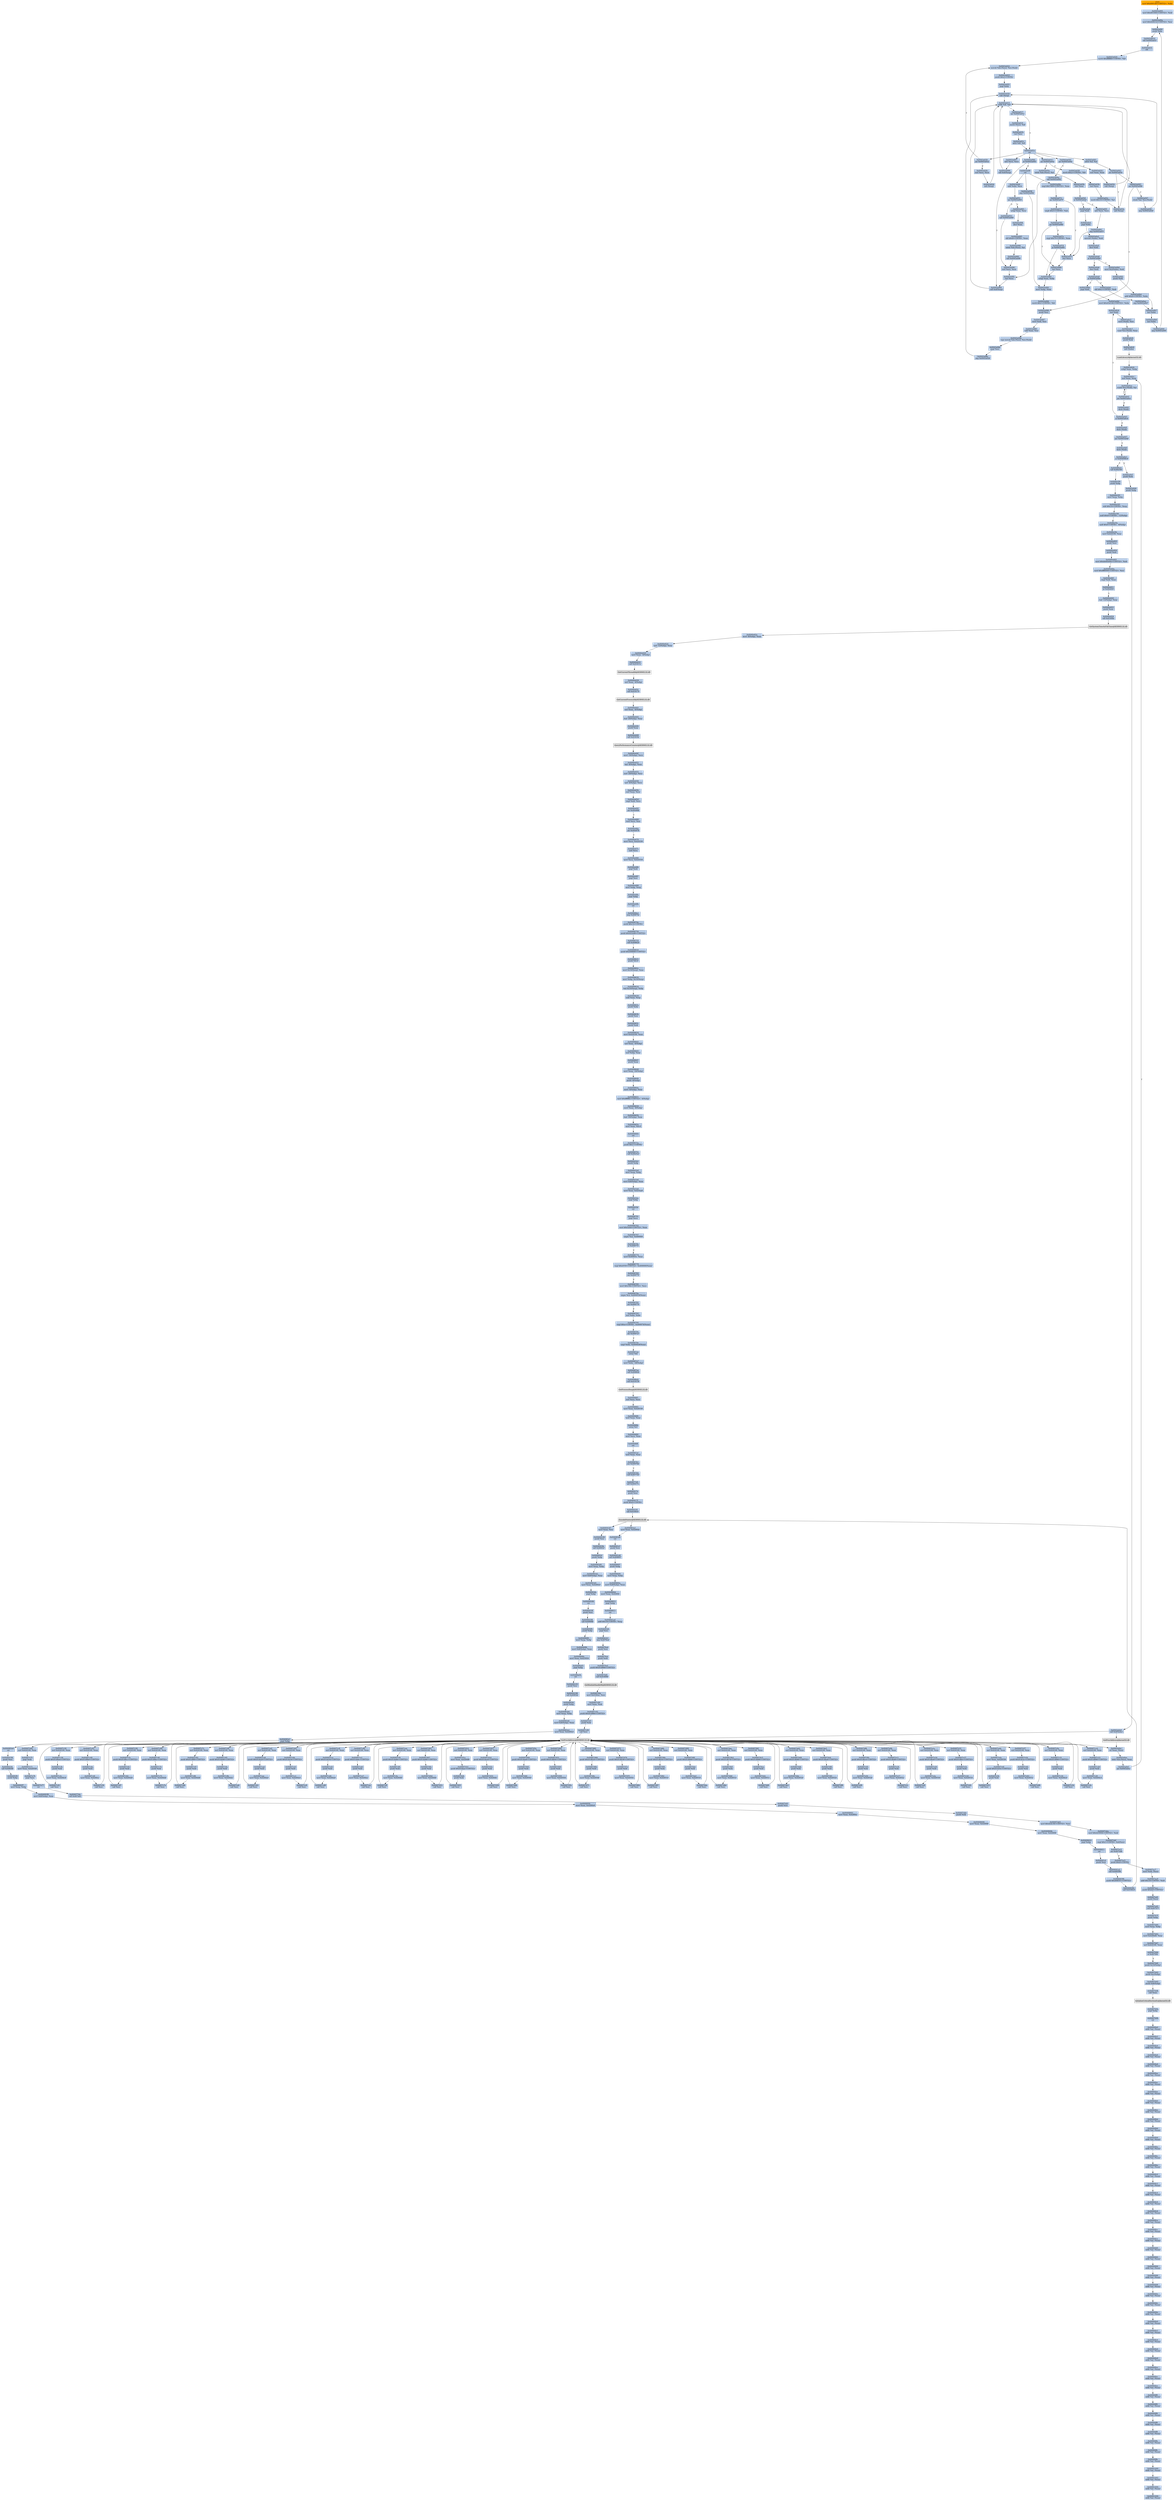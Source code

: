 digraph G {
node[shape=rectangle,style=filled,fillcolor=lightsteelblue,color=lightsteelblue]
bgcolor="transparent"
a0x0043a000movl_0x4001d0UINT32_ebx[label="start\nmovl $0x4001d0<UINT32>, %ebx",fillcolor="orange",color="lightgrey"];
a0x0043a005movl_0x401000UINT32_edi[label="0x0043a005\nmovl $0x401000<UINT32>, %edi"];
a0x0043a00amovl_0x42921dUINT32_esi[label="0x0043a00a\nmovl $0x42921d<UINT32>, %esi"];
a0x0043a00fpushl_ebx[label="0x0043a00f\npushl %ebx"];
a0x0043a010call_0x0043a01f[label="0x0043a010\ncall 0x0043a01f"];
a0x0043a01fcld_[label="0x0043a01f\ncld "];
a0x0043a020movb_0xffffff80UINT8_dl[label="0x0043a020\nmovb $0xffffff80<UINT8>, %dl"];
a0x0043a022movsb_ds_esi__es_edi_[label="0x0043a022\nmovsb %ds:(%esi), %es:(%edi)"];
a0x0043a023pushl_0x2UINT8[label="0x0043a023\npushl $0x2<UINT8>"];
a0x0043a025popl_ebx[label="0x0043a025\npopl %ebx"];
a0x0043a026call_esp_[label="0x0043a026\ncall (%esp)"];
a0x0043a015addb_dl_dl[label="0x0043a015\naddb %dl, %dl"];
a0x0043a017jne_0x0043a01e[label="0x0043a017\njne 0x0043a01e"];
a0x0043a019movb_esi__dl[label="0x0043a019\nmovb (%esi), %dl"];
a0x0043a01bincl_esi[label="0x0043a01b\nincl %esi"];
a0x0043a01cadcb_dl_dl[label="0x0043a01c\nadcb %dl, %dl"];
a0x0043a01eret[label="0x0043a01e\nret"];
a0x0043a029jae_0x0043a022[label="0x0043a029\njae 0x0043a022"];
a0x0043a02bxorl_ecx_ecx[label="0x0043a02b\nxorl %ecx, %ecx"];
a0x0043a02dcall_esp_[label="0x0043a02d\ncall (%esp)"];
a0x0043a030jae_0x0043a04a[label="0x0043a030\njae 0x0043a04a"];
a0x0043a032xorl_eax_eax[label="0x0043a032\nxorl %eax, %eax"];
a0x0043a034call_esp_[label="0x0043a034\ncall (%esp)"];
a0x0043a037jae_0x0043a05a[label="0x0043a037\njae 0x0043a05a"];
a0x0043a039movb_0x2UINT8_bl[label="0x0043a039\nmovb $0x2<UINT8>, %bl"];
a0x0043a03bincl_ecx[label="0x0043a03b\nincl %ecx"];
a0x0043a03cmovb_0x10UINT8_al[label="0x0043a03c\nmovb $0x10<UINT8>, %al"];
a0x0043a03ecall_esp_[label="0x0043a03e\ncall (%esp)"];
a0x0043a041adcb_al_al[label="0x0043a041\nadcb %al, %al"];
a0x0043a043jae_0x0043a03e[label="0x0043a043\njae 0x0043a03e"];
a0x0043a045jne_0x0043a086[label="0x0043a045\njne 0x0043a086"];
a0x0043a047stosb_al_es_edi_[label="0x0043a047\nstosb %al, %es:(%edi)"];
a0x0043a048jmp_0x0043a026[label="0x0043a048\njmp 0x0043a026"];
a0x0043a04acall_0x0043a092[label="0x0043a04a\ncall 0x0043a092"];
a0x0043a092incl_ecx[label="0x0043a092\nincl %ecx"];
a0x0043a093call_0x4esp_[label="0x0043a093\ncall 0x4(%esp)"];
a0x0043a097adcl_ecx_ecx[label="0x0043a097\nadcl %ecx, %ecx"];
a0x0043a099call_0x4esp_[label="0x0043a099\ncall 0x4(%esp)"];
a0x0043a09djb_0x0043a093[label="0x0043a09d\njb 0x0043a093"];
a0x0043a09fret[label="0x0043a09f\nret"];
a0x0043a04fsubl_ebx_ecx[label="0x0043a04f\nsubl %ebx, %ecx"];
a0x0043a051jne_0x0043a063[label="0x0043a051\njne 0x0043a063"];
a0x0043a063xchgl_eax_ecx[label="0x0043a063\nxchgl %eax, %ecx"];
a0x0043a064decl_eax[label="0x0043a064\ndecl %eax"];
a0x0043a065shll_0x8UINT8_eax[label="0x0043a065\nshll $0x8<UINT8>, %eax"];
a0x0043a068lodsb_ds_esi__al[label="0x0043a068\nlodsb %ds:(%esi), %al"];
a0x0043a069call_0x0043a090[label="0x0043a069\ncall 0x0043a090"];
a0x0043a090xorl_ecx_ecx[label="0x0043a090\nxorl %ecx, %ecx"];
a0x0043a06ecmpl_0x7d00UINT32_eax[label="0x0043a06e\ncmpl $0x7d00<UINT32>, %eax"];
a0x0043a073jae_0x0043a07f[label="0x0043a073\njae 0x0043a07f"];
a0x0043a075cmpb_0x5UINT8_ah[label="0x0043a075\ncmpb $0x5<UINT8>, %ah"];
a0x0043a078jae_0x0043a080[label="0x0043a078\njae 0x0043a080"];
a0x0043a07acmpl_0x7fUINT8_eax[label="0x0043a07a\ncmpl $0x7f<UINT8>, %eax"];
a0x0043a07dja_0x0043a081[label="0x0043a07d\nja 0x0043a081"];
a0x0043a07fincl_ecx[label="0x0043a07f\nincl %ecx"];
a0x0043a080incl_ecx[label="0x0043a080\nincl %ecx"];
a0x0043a081xchgl_eax_ebp[label="0x0043a081\nxchgl %eax, %ebp"];
a0x0043a082movl_ebp_eax[label="0x0043a082\nmovl %ebp, %eax"];
a0x0043a084movb_0x1UINT8_bl[label="0x0043a084\nmovb $0x1<UINT8>, %bl"];
a0x0043a086pushl_esi[label="0x0043a086\npushl %esi"];
a0x0043a087movl_edi_esi[label="0x0043a087\nmovl %edi, %esi"];
a0x0043a089subl_eax_esi[label="0x0043a089\nsubl %eax, %esi"];
a0x0043a08brepz_movsb_ds_esi__es_edi_[label="0x0043a08b\nrepz movsb %ds:(%esi), %es:(%edi)"];
a0x0043a08dpopl_esi[label="0x0043a08d\npopl %esi"];
a0x0043a08ejmp_0x0043a026[label="0x0043a08e\njmp 0x0043a026"];
a0x0043a053call_0x0043a090[label="0x0043a053\ncall 0x0043a090"];
a0x0043a058jmp_0x0043a082[label="0x0043a058\njmp 0x0043a082"];
a0x0043a05alodsb_ds_esi__al[label="0x0043a05a\nlodsb %ds:(%esi), %al"];
a0x0043a05bshrl_eax[label="0x0043a05b\nshrl %eax"];
a0x0043a05dje_0x0043a0a0[label="0x0043a05d\nje 0x0043a0a0"];
a0x0043a05fadcl_ecx_ecx[label="0x0043a05f\nadcl %ecx, %ecx"];
a0x0043a061jmp_0x0043a07f[label="0x0043a061\njmp 0x0043a07f"];
a0x0043a0a0popl_edi[label="0x0043a0a0\npopl %edi"];
a0x0043a0a1popl_ebx[label="0x0043a0a1\npopl %ebx"];
a0x0043a0a2movzwl_ebx__edi[label="0x0043a0a2\nmovzwl (%ebx), %edi"];
a0x0043a0a5decl_edi[label="0x0043a0a5\ndecl %edi"];
a0x0043a0a6je_0x0043a0b0[label="0x0043a0a6\nje 0x0043a0b0"];
a0x0043a0a8decl_edi[label="0x0043a0a8\ndecl %edi"];
a0x0043a0a9je_0x0043a0be[label="0x0043a0a9\nje 0x0043a0be"];
a0x0043a0abshll_0xcUINT8_edi[label="0x0043a0ab\nshll $0xc<UINT8>, %edi"];
a0x0043a0aejmp_0x0043a0b7[label="0x0043a0ae\njmp 0x0043a0b7"];
a0x0043a0b7incl_ebx[label="0x0043a0b7\nincl %ebx"];
a0x0043a0b8incl_ebx[label="0x0043a0b8\nincl %ebx"];
a0x0043a0b9jmp_0x0043a00f[label="0x0043a0b9\njmp 0x0043a00f"];
a0x0043a0b0movl_0x2ebx__edi[label="0x0043a0b0\nmovl 0x2(%ebx), %edi"];
a0x0043a0b3pushl_edi[label="0x0043a0b3\npushl %edi"];
a0x0043a0b4addl_0x4UINT8_ebx[label="0x0043a0b4\naddl $0x4<UINT8>, %ebx"];
a0x0043a0bepopl_edi[label="0x0043a0be\npopl %edi"];
a0x0043a0bfmovl_0x43a128UINT32_ebx[label="0x0043a0bf\nmovl $0x43a128<UINT32>, %ebx"];
a0x0043a0c4incl_edi[label="0x0043a0c4\nincl %edi"];
a0x0043a0c5movl_edi__esi[label="0x0043a0c5\nmovl (%edi), %esi"];
a0x0043a0c7scasl_es_edi__eax[label="0x0043a0c7\nscasl %es:(%edi), %eax"];
a0x0043a0c8pushl_edi[label="0x0043a0c8\npushl %edi"];
a0x0043a0c9call_ebx_[label="0x0043a0c9\ncall (%ebx)"];
LoadLibraryA_kernel32_dll[label="LoadLibraryA@kernel32.dll",fillcolor="lightgrey",color="lightgrey"];
a0x0043a0cbxchgl_eax_ebp[label="0x0043a0cb\nxchgl %eax, %ebp"];
a0x0043a0ccxorl_eax_eax[label="0x0043a0cc\nxorl %eax, %eax"];
a0x0043a0cescasb_es_edi__al[label="0x0043a0ce\nscasb %es:(%edi), %al"];
a0x0043a0cfjne_0x0043a0ce[label="0x0043a0cf\njne 0x0043a0ce"];
a0x0043a0d1decb_edi_[label="0x0043a0d1\ndecb (%edi)"];
a0x0043a0d3je_0x0043a0c4[label="0x0043a0d3\nje 0x0043a0c4"];
a0x0043a0d5decb_edi_[label="0x0043a0d5\ndecb (%edi)"];
a0x0043a0d7jne_0x0043a0df[label="0x0043a0d7\njne 0x0043a0df"];
a0x0043a0dfdecb_edi_[label="0x0043a0df\ndecb (%edi)"];
a0x0043a0e1je_0x004068c9[label="0x0043a0e1\nje 0x004068c9"];
a0x0043a0e7pushl_edi[label="0x0043a0e7\npushl %edi"];
a0x0043a0e8pushl_ebp[label="0x0043a0e8\npushl %ebp"];
a0x0043a0e9call_0x4ebx_[label="0x0043a0e9\ncall 0x4(%ebx)"];
GetProcAddress_kernel32_dll[label="GetProcAddress@kernel32.dll",fillcolor="lightgrey",color="lightgrey"];
a0x0043a0ecorl_eax_esi_[label="0x0043a0ec\norl %eax, (%esi)"];
a0x0043a0eelodsl_ds_esi__eax[label="0x0043a0ee\nlodsl %ds:(%esi), %eax"];
a0x0043a0efjne_0x0043a0cc[label="0x0043a0ef\njne 0x0043a0cc"];
GetProcAddress_KERNEL32_dll[label="GetProcAddress@KERNEL32.dll",fillcolor="lightgrey",color="lightgrey"];
a0x004068c9call_0x40e5f0[label="0x004068c9\ncall 0x40e5f0"];
a0x0040e5f0pushl_ebp[label="0x0040e5f0\npushl %ebp"];
a0x0040e5f1movl_esp_ebp[label="0x0040e5f1\nmovl %esp, %ebp"];
a0x0040e5f3subl_0x14UINT8_esp[label="0x0040e5f3\nsubl $0x14<UINT8>, %esp"];
a0x0040e5f6andl_0x0UINT8__12ebp_[label="0x0040e5f6\nandl $0x0<UINT8>, -12(%ebp)"];
a0x0040e5faandl_0x0UINT8__8ebp_[label="0x0040e5fa\nandl $0x0<UINT8>, -8(%ebp)"];
a0x0040e5femovl_0x424100_eax[label="0x0040e5fe\nmovl 0x424100, %eax"];
a0x0040e603pushl_esi[label="0x0040e603\npushl %esi"];
a0x0040e604pushl_edi[label="0x0040e604\npushl %edi"];
a0x0040e605movl_0xbb40e64eUINT32_edi[label="0x0040e605\nmovl $0xbb40e64e<UINT32>, %edi"];
a0x0040e60amovl_0xffff0000UINT32_esi[label="0x0040e60a\nmovl $0xffff0000<UINT32>, %esi"];
a0x0040e60fcmpl_edi_eax[label="0x0040e60f\ncmpl %edi, %eax"];
a0x0040e611je_0x40e620[label="0x0040e611\nje 0x40e620"];
a0x0040e620leal__12ebp__eax[label="0x0040e620\nleal -12(%ebp), %eax"];
a0x0040e623pushl_eax[label="0x0040e623\npushl %eax"];
a0x0040e624call_0x4160bc[label="0x0040e624\ncall 0x4160bc"];
GetSystemTimeAsFileTime_KERNEL32_dll[label="GetSystemTimeAsFileTime@KERNEL32.dll",fillcolor="lightgrey",color="lightgrey"];
a0x0040e62amovl__8ebp__eax[label="0x0040e62a\nmovl -8(%ebp), %eax"];
a0x0040e62dxorl__12ebp__eax[label="0x0040e62d\nxorl -12(%ebp), %eax"];
a0x0040e630movl_eax__4ebp_[label="0x0040e630\nmovl %eax, -4(%ebp)"];
a0x0040e633call_0x41611c[label="0x0040e633\ncall 0x41611c"];
GetCurrentThreadId_KERNEL32_dll[label="GetCurrentThreadId@KERNEL32.dll",fillcolor="lightgrey",color="lightgrey"];
a0x0040e639xorl_eax__4ebp_[label="0x0040e639\nxorl %eax, -4(%ebp)"];
a0x0040e63ccall_0x416170[label="0x0040e63c\ncall 0x416170"];
GetCurrentProcessId_KERNEL32_dll[label="GetCurrentProcessId@KERNEL32.dll",fillcolor="lightgrey",color="lightgrey"];
a0x0040e642xorl_eax__4ebp_[label="0x0040e642\nxorl %eax, -4(%ebp)"];
a0x0040e645leal__20ebp__eax[label="0x0040e645\nleal -20(%ebp), %eax"];
a0x0040e648pushl_eax[label="0x0040e648\npushl %eax"];
a0x0040e649call_0x41616c[label="0x0040e649\ncall 0x41616c"];
QueryPerformanceCounter_KERNEL32_dll[label="QueryPerformanceCounter@KERNEL32.dll",fillcolor="lightgrey",color="lightgrey"];
a0x0040e64fmovl__16ebp__ecx[label="0x0040e64f\nmovl -16(%ebp), %ecx"];
a0x0040e652leal__4ebp__eax[label="0x0040e652\nleal -4(%ebp), %eax"];
a0x0040e655xorl__20ebp__ecx[label="0x0040e655\nxorl -20(%ebp), %ecx"];
a0x0040e658xorl__4ebp__ecx[label="0x0040e658\nxorl -4(%ebp), %ecx"];
a0x0040e65bxorl_eax_ecx[label="0x0040e65b\nxorl %eax, %ecx"];
a0x0040e65dcmpl_edi_ecx[label="0x0040e65d\ncmpl %edi, %ecx"];
a0x0040e65fjne_0x40e668[label="0x0040e65f\njne 0x40e668"];
a0x0040e668testl_ecx_esi[label="0x0040e668\ntestl %ecx, %esi"];
a0x0040e66ajne_0x40e678[label="0x0040e66a\njne 0x40e678"];
a0x0040e678movl_ecx_0x424100[label="0x0040e678\nmovl %ecx, 0x424100"];
a0x0040e67enotl_ecx[label="0x0040e67e\nnotl %ecx"];
a0x0040e680movl_ecx_0x424104[label="0x0040e680\nmovl %ecx, 0x424104"];
a0x0040e686popl_edi[label="0x0040e686\npopl %edi"];
a0x0040e687popl_esi[label="0x0040e687\npopl %esi"];
a0x0040e688movl_ebp_esp[label="0x0040e688\nmovl %ebp, %esp"];
a0x0040e68apopl_ebp[label="0x0040e68a\npopl %ebp"];
a0x0040e68bret[label="0x0040e68b\nret"];
a0x004068cejmp_0x40674e[label="0x004068ce\njmp 0x40674e"];
a0x0040674epushl_0x14UINT8[label="0x0040674e\npushl $0x14<UINT8>"];
a0x00406750pushl_0x422e80UINT32[label="0x00406750\npushl $0x422e80<UINT32>"];
a0x00406755call_0x408620[label="0x00406755\ncall 0x408620"];
a0x00408620pushl_0x408680UINT32[label="0x00408620\npushl $0x408680<UINT32>"];
a0x00408625pushl_fs_0[label="0x00408625\npushl %fs:0"];
a0x0040862cmovl_0x10esp__eax[label="0x0040862c\nmovl 0x10(%esp), %eax"];
a0x00408630movl_ebp_0x10esp_[label="0x00408630\nmovl %ebp, 0x10(%esp)"];
a0x00408634leal_0x10esp__ebp[label="0x00408634\nleal 0x10(%esp), %ebp"];
a0x00408638subl_eax_esp[label="0x00408638\nsubl %eax, %esp"];
a0x0040863apushl_ebx[label="0x0040863a\npushl %ebx"];
a0x0040863bpushl_esi[label="0x0040863b\npushl %esi"];
a0x0040863cpushl_edi[label="0x0040863c\npushl %edi"];
a0x0040863dmovl_0x424100_eax[label="0x0040863d\nmovl 0x424100, %eax"];
a0x00408642xorl_eax__4ebp_[label="0x00408642\nxorl %eax, -4(%ebp)"];
a0x00408645xorl_ebp_eax[label="0x00408645\nxorl %ebp, %eax"];
a0x00408647pushl_eax[label="0x00408647\npushl %eax"];
a0x00408648movl_esp__24ebp_[label="0x00408648\nmovl %esp, -24(%ebp)"];
a0x0040864bpushl__8ebp_[label="0x0040864b\npushl -8(%ebp)"];
a0x0040864emovl__4ebp__eax[label="0x0040864e\nmovl -4(%ebp), %eax"];
a0x00408651movl_0xfffffffeUINT32__4ebp_[label="0x00408651\nmovl $0xfffffffe<UINT32>, -4(%ebp)"];
a0x00408658movl_eax__8ebp_[label="0x00408658\nmovl %eax, -8(%ebp)"];
a0x0040865bleal__16ebp__eax[label="0x0040865b\nleal -16(%ebp), %eax"];
a0x0040865emovl_eax_fs_0[label="0x0040865e\nmovl %eax, %fs:0"];
a0x00408664ret[label="0x00408664\nret"];
a0x0040675apushl_0x1UINT8[label="0x0040675a\npushl $0x1<UINT8>"];
a0x0040675ccall_0x40e5a3[label="0x0040675c\ncall 0x40e5a3"];
a0x0040e5a3pushl_ebp[label="0x0040e5a3\npushl %ebp"];
a0x0040e5a4movl_esp_ebp[label="0x0040e5a4\nmovl %esp, %ebp"];
a0x0040e5a6movl_0x8ebp__eax[label="0x0040e5a6\nmovl 0x8(%ebp), %eax"];
a0x0040e5a9movl_eax_0x425aa8[label="0x0040e5a9\nmovl %eax, 0x425aa8"];
a0x0040e5aepopl_ebp[label="0x0040e5ae\npopl %ebp"];
a0x0040e5afret[label="0x0040e5af\nret"];
a0x00406761popl_ecx[label="0x00406761\npopl %ecx"];
a0x00406762movl_0x5a4dUINT32_eax[label="0x00406762\nmovl $0x5a4d<UINT32>, %eax"];
a0x00406767cmpw_ax_0x400000[label="0x00406767\ncmpw %ax, 0x400000"];
a0x0040676eje_0x406774[label="0x0040676e\nje 0x406774"];
a0x00406774movl_0x40003c_eax[label="0x00406774\nmovl 0x40003c, %eax"];
a0x00406779cmpl_0x4550UINT32_0x400000eax_[label="0x00406779\ncmpl $0x4550<UINT32>, 0x400000(%eax)"];
a0x00406783jne_0x406770[label="0x00406783\njne 0x406770"];
a0x00406785movl_0x10bUINT32_ecx[label="0x00406785\nmovl $0x10b<UINT32>, %ecx"];
a0x0040678acmpw_cx_0x400018eax_[label="0x0040678a\ncmpw %cx, 0x400018(%eax)"];
a0x00406791jne_0x406770[label="0x00406791\njne 0x406770"];
a0x00406793xorl_ebx_ebx[label="0x00406793\nxorl %ebx, %ebx"];
a0x00406795cmpl_0xeUINT8_0x400074eax_[label="0x00406795\ncmpl $0xe<UINT8>, 0x400074(%eax)"];
a0x0040679cjbe_0x4067a7[label="0x0040679c\njbe 0x4067a7"];
a0x0040679ecmpl_ebx_0x4000e8eax_[label="0x0040679e\ncmpl %ebx, 0x4000e8(%eax)"];
a0x004067a4setne_bl[label="0x004067a4\nsetne %bl"];
a0x004067a7movl_ebx__28ebp_[label="0x004067a7\nmovl %ebx, -28(%ebp)"];
a0x004067aacall_0x4088eb[label="0x004067aa\ncall 0x4088eb"];
a0x004088ebcall_0x416158[label="0x004088eb\ncall 0x416158"];
GetProcessHeap_KERNEL32_dll[label="GetProcessHeap@KERNEL32.dll",fillcolor="lightgrey",color="lightgrey"];
a0x004088f1xorl_ecx_ecx[label="0x004088f1\nxorl %ecx, %ecx"];
a0x004088f3movl_eax_0x426108[label="0x004088f3\nmovl %eax, 0x426108"];
a0x004088f8testl_eax_eax[label="0x004088f8\ntestl %eax, %eax"];
a0x004088fasetne_cl[label="0x004088fa\nsetne %cl"];
a0x004088fdmovl_ecx_eax[label="0x004088fd\nmovl %ecx, %eax"];
a0x004088ffret[label="0x004088ff\nret"];
a0x004067aftestl_eax_eax[label="0x004067af\ntestl %eax, %eax"];
a0x004067b1jne_0x4067bb[label="0x004067b1\njne 0x4067bb"];
a0x004067bbcall_0x4077d5[label="0x004067bb\ncall 0x4077d5"];
a0x004077d5call_0x40417e[label="0x004077d5\ncall 0x40417e"];
a0x0040417epushl_esi[label="0x0040417e\npushl %esi"];
a0x0040417fpushl_0x0UINT8[label="0x0040417f\npushl $0x0<UINT8>"];
a0x00404181call_0x4160c0[label="0x00404181\ncall 0x4160c0"];
EncodePointer_KERNEL32_dll[label="EncodePointer@KERNEL32.dll",fillcolor="lightgrey",color="lightgrey"];
a0x00404187movl_eax_esi[label="0x00404187\nmovl %eax, %esi"];
a0x00404189pushl_esi[label="0x00404189\npushl %esi"];
a0x0040418acall_0x4083cf[label="0x0040418a\ncall 0x4083cf"];
a0x004083cfpushl_ebp[label="0x004083cf\npushl %ebp"];
a0x004083d0movl_esp_ebp[label="0x004083d0\nmovl %esp, %ebp"];
a0x004083d2movl_0x8ebp__eax[label="0x004083d2\nmovl 0x8(%ebp), %eax"];
a0x004083d5movl_eax_0x4260e0[label="0x004083d5\nmovl %eax, 0x4260e0"];
a0x004083dapopl_ebp[label="0x004083da\npopl %ebp"];
a0x004083dbret[label="0x004083db\nret"];
a0x0040418fpushl_esi[label="0x0040418f\npushl %esi"];
a0x00404190call_0x4069f8[label="0x00404190\ncall 0x4069f8"];
a0x004069f8pushl_ebp[label="0x004069f8\npushl %ebp"];
a0x004069f9movl_esp_ebp[label="0x004069f9\nmovl %esp, %ebp"];
a0x004069fbmovl_0x8ebp__eax[label="0x004069fb\nmovl 0x8(%ebp), %eax"];
a0x004069femovl_eax_0x425934[label="0x004069fe\nmovl %eax, 0x425934"];
a0x00406a03popl_ebp[label="0x00406a03\npopl %ebp"];
a0x00406a04ret[label="0x00406a04\nret"];
a0x00404195pushl_esi[label="0x00404195\npushl %esi"];
a0x00404196call_0x4083dc[label="0x00404196\ncall 0x4083dc"];
a0x004083dcpushl_ebp[label="0x004083dc\npushl %ebp"];
a0x004083ddmovl_esp_ebp[label="0x004083dd\nmovl %esp, %ebp"];
a0x004083dfmovl_0x8ebp__eax[label="0x004083df\nmovl 0x8(%ebp), %eax"];
a0x004083e2movl_eax_0x4260e4[label="0x004083e2\nmovl %eax, 0x4260e4"];
a0x004083e7popl_ebp[label="0x004083e7\npopl %ebp"];
a0x004083e8ret[label="0x004083e8\nret"];
a0x0040419bpushl_esi[label="0x0040419b\npushl %esi"];
a0x0040419ccall_0x4083f6[label="0x0040419c\ncall 0x4083f6"];
a0x004083f6pushl_ebp[label="0x004083f6\npushl %ebp"];
a0x004083f7movl_esp_ebp[label="0x004083f7\nmovl %esp, %ebp"];
a0x004083f9movl_0x8ebp__eax[label="0x004083f9\nmovl 0x8(%ebp), %eax"];
a0x004083fcmovl_eax_0x4260e8[label="0x004083fc\nmovl %eax, 0x4260e8"];
a0x00408401movl_eax_0x4260ec[label="0x00408401\nmovl %eax, 0x4260ec"];
a0x00408406movl_eax_0x4260f0[label="0x00408406\nmovl %eax, 0x4260f0"];
a0x0040840bmovl_eax_0x4260f4[label="0x0040840b\nmovl %eax, 0x4260f4"];
a0x00408410popl_ebp[label="0x00408410\npopl %ebp"];
a0x00408411ret[label="0x00408411\nret"];
a0x004041a1pushl_esi[label="0x004041a1\npushl %esi"];
a0x004041a2call_0x408398[label="0x004041a2\ncall 0x408398"];
a0x00408398pushl_0x408351UINT32[label="0x00408398\npushl $0x408351<UINT32>"];
a0x0040839dcall_0x4160c0[label="0x0040839d\ncall 0x4160c0"];
a0x004083a3movl_eax_0x4260dc[label="0x004083a3\nmovl %eax, 0x4260dc"];
a0x004083a8ret[label="0x004083a8\nret"];
a0x004041a7pushl_esi[label="0x004041a7\npushl %esi"];
a0x004041a8call_0x408607[label="0x004041a8\ncall 0x408607"];
a0x00408607pushl_ebp[label="0x00408607\npushl %ebp"];
a0x00408608movl_esp_ebp[label="0x00408608\nmovl %esp, %ebp"];
a0x0040860amovl_0x8ebp__eax[label="0x0040860a\nmovl 0x8(%ebp), %eax"];
a0x0040860dmovl_eax_0x4260fc[label="0x0040860d\nmovl %eax, 0x4260fc"];
a0x00408612popl_ebp[label="0x00408612\npopl %ebp"];
a0x00408613ret[label="0x00408613\nret"];
a0x004041adaddl_0x18UINT8_esp[label="0x004041ad\naddl $0x18<UINT8>, %esp"];
a0x004041b0popl_esi[label="0x004041b0\npopl %esi"];
a0x004041b1jmp_0x407bed[label="0x004041b1\njmp 0x407bed"];
a0x00407bedpushl_esi[label="0x00407bed\npushl %esi"];
a0x00407beepushl_edi[label="0x00407bee\npushl %edi"];
a0x00407befpushl_0x41d968UINT32[label="0x00407bef\npushl $0x41d968<UINT32>"];
a0x00407bf4call_0x416090[label="0x00407bf4\ncall 0x416090"];
GetModuleHandleW_KERNEL32_dll[label="GetModuleHandleW@KERNEL32.dll",fillcolor="lightgrey",color="lightgrey"];
a0x00407bfamovl_0x4160ac_esi[label="0x00407bfa\nmovl 0x4160ac, %esi"];
a0x00407c00movl_eax_edi[label="0x00407c00\nmovl %eax, %edi"];
a0x00407c02pushl_0x41d984UINT32[label="0x00407c02\npushl $0x41d984<UINT32>"];
a0x00407c07pushl_edi[label="0x00407c07\npushl %edi"];
a0x00407c08call_esi[label="0x00407c08\ncall %esi"];
a0x00407c0axorl_0x424100_eax[label="0x00407c0a\nxorl 0x424100, %eax"];
a0x00407c10pushl_0x41d990UINT32[label="0x00407c10\npushl $0x41d990<UINT32>"];
a0x00407c15pushl_edi[label="0x00407c15\npushl %edi"];
a0x00407c16movl_eax_0x4264c0[label="0x00407c16\nmovl %eax, 0x4264c0"];
a0x00407c1bcall_esi[label="0x00407c1b\ncall %esi"];
a0x00407c1dxorl_0x424100_eax[label="0x00407c1d\nxorl 0x424100, %eax"];
a0x00407c23pushl_0x41d998UINT32[label="0x00407c23\npushl $0x41d998<UINT32>"];
a0x00407c28pushl_edi[label="0x00407c28\npushl %edi"];
a0x00407c29movl_eax_0x4264c4[label="0x00407c29\nmovl %eax, 0x4264c4"];
a0x00407c2ecall_esi[label="0x00407c2e\ncall %esi"];
a0x00407c30xorl_0x424100_eax[label="0x00407c30\nxorl 0x424100, %eax"];
a0x00407c36pushl_0x41d9a4UINT32[label="0x00407c36\npushl $0x41d9a4<UINT32>"];
a0x00407c3bpushl_edi[label="0x00407c3b\npushl %edi"];
a0x00407c3cmovl_eax_0x4264c8[label="0x00407c3c\nmovl %eax, 0x4264c8"];
a0x00407c41call_esi[label="0x00407c41\ncall %esi"];
a0x00407c43xorl_0x424100_eax[label="0x00407c43\nxorl 0x424100, %eax"];
a0x00407c49pushl_0x41d9b0UINT32[label="0x00407c49\npushl $0x41d9b0<UINT32>"];
a0x00407c4epushl_edi[label="0x00407c4e\npushl %edi"];
a0x00407c4fmovl_eax_0x4264cc[label="0x00407c4f\nmovl %eax, 0x4264cc"];
a0x00407c54call_esi[label="0x00407c54\ncall %esi"];
a0x00407c56xorl_0x424100_eax[label="0x00407c56\nxorl 0x424100, %eax"];
a0x00407c5cpushl_0x41d9ccUINT32[label="0x00407c5c\npushl $0x41d9cc<UINT32>"];
a0x00407c61pushl_edi[label="0x00407c61\npushl %edi"];
a0x00407c62movl_eax_0x4264d0[label="0x00407c62\nmovl %eax, 0x4264d0"];
a0x00407c67call_esi[label="0x00407c67\ncall %esi"];
a0x00407c69xorl_0x424100_eax[label="0x00407c69\nxorl 0x424100, %eax"];
a0x00407c6fpushl_0x41d9dcUINT32[label="0x00407c6f\npushl $0x41d9dc<UINT32>"];
a0x00407c74pushl_edi[label="0x00407c74\npushl %edi"];
a0x00407c75movl_eax_0x4264d4[label="0x00407c75\nmovl %eax, 0x4264d4"];
a0x00407c7acall_esi[label="0x00407c7a\ncall %esi"];
a0x00407c7cxorl_0x424100_eax[label="0x00407c7c\nxorl 0x424100, %eax"];
a0x00407c82pushl_0x41d9f0UINT32[label="0x00407c82\npushl $0x41d9f0<UINT32>"];
a0x00407c87pushl_edi[label="0x00407c87\npushl %edi"];
a0x00407c88movl_eax_0x4264d8[label="0x00407c88\nmovl %eax, 0x4264d8"];
a0x00407c8dcall_esi[label="0x00407c8d\ncall %esi"];
a0x00407c8fxorl_0x424100_eax[label="0x00407c8f\nxorl 0x424100, %eax"];
a0x00407c95pushl_0x41da08UINT32[label="0x00407c95\npushl $0x41da08<UINT32>"];
a0x00407c9apushl_edi[label="0x00407c9a\npushl %edi"];
a0x00407c9bmovl_eax_0x4264dc[label="0x00407c9b\nmovl %eax, 0x4264dc"];
a0x00407ca0call_esi[label="0x00407ca0\ncall %esi"];
a0x00407ca2xorl_0x424100_eax[label="0x00407ca2\nxorl 0x424100, %eax"];
a0x00407ca8pushl_0x41da20UINT32[label="0x00407ca8\npushl $0x41da20<UINT32>"];
a0x00407cadpushl_edi[label="0x00407cad\npushl %edi"];
a0x00407caemovl_eax_0x4264e0[label="0x00407cae\nmovl %eax, 0x4264e0"];
a0x00407cb3call_esi[label="0x00407cb3\ncall %esi"];
a0x00407cb5xorl_0x424100_eax[label="0x00407cb5\nxorl 0x424100, %eax"];
a0x00407cbbpushl_0x41da34UINT32[label="0x00407cbb\npushl $0x41da34<UINT32>"];
a0x00407cc0pushl_edi[label="0x00407cc0\npushl %edi"];
a0x00407cc1movl_eax_0x4264e4[label="0x00407cc1\nmovl %eax, 0x4264e4"];
a0x00407cc6call_esi[label="0x00407cc6\ncall %esi"];
a0x00407cc8xorl_0x424100_eax[label="0x00407cc8\nxorl 0x424100, %eax"];
a0x00407ccepushl_0x41da54UINT32[label="0x00407cce\npushl $0x41da54<UINT32>"];
a0x00407cd3pushl_edi[label="0x00407cd3\npushl %edi"];
a0x00407cd4movl_eax_0x4264e8[label="0x00407cd4\nmovl %eax, 0x4264e8"];
a0x00407cd9call_esi[label="0x00407cd9\ncall %esi"];
a0x00407cdbxorl_0x424100_eax[label="0x00407cdb\nxorl 0x424100, %eax"];
a0x00407ce1pushl_0x41da6cUINT32[label="0x00407ce1\npushl $0x41da6c<UINT32>"];
a0x00407ce6pushl_edi[label="0x00407ce6\npushl %edi"];
a0x00407ce7movl_eax_0x4264ec[label="0x00407ce7\nmovl %eax, 0x4264ec"];
a0x00407ceccall_esi[label="0x00407cec\ncall %esi"];
a0x00407ceexorl_0x424100_eax[label="0x00407cee\nxorl 0x424100, %eax"];
a0x00407cf4pushl_0x41da84UINT32[label="0x00407cf4\npushl $0x41da84<UINT32>"];
a0x00407cf9pushl_edi[label="0x00407cf9\npushl %edi"];
a0x00407cfamovl_eax_0x4264f0[label="0x00407cfa\nmovl %eax, 0x4264f0"];
a0x00407cffcall_esi[label="0x00407cff\ncall %esi"];
a0x00407d01xorl_0x424100_eax[label="0x00407d01\nxorl 0x424100, %eax"];
a0x00407d07pushl_0x41da98UINT32[label="0x00407d07\npushl $0x41da98<UINT32>"];
a0x00407d0cpushl_edi[label="0x00407d0c\npushl %edi"];
a0x00407d0dmovl_eax_0x4264f4[label="0x00407d0d\nmovl %eax, 0x4264f4"];
a0x00407d12call_esi[label="0x00407d12\ncall %esi"];
a0x00407d14xorl_0x424100_eax[label="0x00407d14\nxorl 0x424100, %eax"];
a0x00407d1amovl_eax_0x4264f8[label="0x00407d1a\nmovl %eax, 0x4264f8"];
a0x00407d1fpushl_0x41daacUINT32[label="0x00407d1f\npushl $0x41daac<UINT32>"];
a0x00407d24pushl_edi[label="0x00407d24\npushl %edi"];
a0x00407d25call_esi[label="0x00407d25\ncall %esi"];
a0x00407d27xorl_0x424100_eax[label="0x00407d27\nxorl 0x424100, %eax"];
a0x00407d2dpushl_0x41dac8UINT32[label="0x00407d2d\npushl $0x41dac8<UINT32>"];
a0x00407d32pushl_edi[label="0x00407d32\npushl %edi"];
a0x00407d33movl_eax_0x4264fc[label="0x00407d33\nmovl %eax, 0x4264fc"];
a0x00407d38call_esi[label="0x00407d38\ncall %esi"];
a0x00407d3axorl_0x424100_eax[label="0x00407d3a\nxorl 0x424100, %eax"];
a0x00407d40pushl_0x41dae8UINT32[label="0x00407d40\npushl $0x41dae8<UINT32>"];
a0x00407d45pushl_edi[label="0x00407d45\npushl %edi"];
a0x00407d46movl_eax_0x426500[label="0x00407d46\nmovl %eax, 0x426500"];
a0x00407d4bcall_esi[label="0x00407d4b\ncall %esi"];
a0x00407d4dxorl_0x424100_eax[label="0x00407d4d\nxorl 0x424100, %eax"];
a0x00407d53pushl_0x41db04UINT32[label="0x00407d53\npushl $0x41db04<UINT32>"];
a0x00407d58pushl_edi[label="0x00407d58\npushl %edi"];
a0x00407d59movl_eax_0x426504[label="0x00407d59\nmovl %eax, 0x426504"];
a0x00407d5ecall_esi[label="0x00407d5e\ncall %esi"];
a0x00407d60xorl_0x424100_eax[label="0x00407d60\nxorl 0x424100, %eax"];
a0x00407d66pushl_0x41db24UINT32[label="0x00407d66\npushl $0x41db24<UINT32>"];
a0x00407d6bpushl_edi[label="0x00407d6b\npushl %edi"];
a0x00407d6cmovl_eax_0x426508[label="0x00407d6c\nmovl %eax, 0x426508"];
a0x00407d71call_esi[label="0x00407d71\ncall %esi"];
a0x00407d73xorl_0x424100_eax[label="0x00407d73\nxorl 0x424100, %eax"];
a0x00407d79pushl_0x41db38UINT32[label="0x00407d79\npushl $0x41db38<UINT32>"];
a0x00407d7epushl_edi[label="0x00407d7e\npushl %edi"];
a0x00407d7fmovl_eax_0x42650c[label="0x00407d7f\nmovl %eax, 0x42650c"];
a0x00407d84call_esi[label="0x00407d84\ncall %esi"];
a0x00407d86xorl_0x424100_eax[label="0x00407d86\nxorl 0x424100, %eax"];
a0x00407d8cpushl_0x41db54UINT32[label="0x00407d8c\npushl $0x41db54<UINT32>"];
a0x00407d91pushl_edi[label="0x00407d91\npushl %edi"];
a0x00407d92movl_eax_0x426510[label="0x00407d92\nmovl %eax, 0x426510"];
a0x00407d97call_esi[label="0x00407d97\ncall %esi"];
a0x00407d99xorl_0x424100_eax[label="0x00407d99\nxorl 0x424100, %eax"];
a0x00407d9fpushl_0x41db68UINT32[label="0x00407d9f\npushl $0x41db68<UINT32>"];
a0x00407da4pushl_edi[label="0x00407da4\npushl %edi"];
a0x00407da5movl_eax_0x426518[label="0x00407da5\nmovl %eax, 0x426518"];
a0x00407daacall_esi[label="0x00407daa\ncall %esi"];
a0x00407dacxorl_0x424100_eax[label="0x00407dac\nxorl 0x424100, %eax"];
a0x00407db2pushl_0x41db78UINT32[label="0x00407db2\npushl $0x41db78<UINT32>"];
a0x00407db7pushl_edi[label="0x00407db7\npushl %edi"];
a0x00407db8movl_eax_0x426514[label="0x00407db8\nmovl %eax, 0x426514"];
a0x00407dbdcall_esi[label="0x00407dbd\ncall %esi"];
a0x00407dbfxorl_0x424100_eax[label="0x00407dbf\nxorl 0x424100, %eax"];
a0x00407dc5pushl_0x41db88UINT32[label="0x00407dc5\npushl $0x41db88<UINT32>"];
a0x00407dcapushl_edi[label="0x00407dca\npushl %edi"];
a0x00407dcbmovl_eax_0x42651c[label="0x00407dcb\nmovl %eax, 0x42651c"];
a0x00407dd0call_esi[label="0x00407dd0\ncall %esi"];
a0x00407dd2xorl_0x424100_eax[label="0x00407dd2\nxorl 0x424100, %eax"];
a0x00407dd8pushl_0x41db98UINT32[label="0x00407dd8\npushl $0x41db98<UINT32>"];
a0x00407dddpushl_edi[label="0x00407ddd\npushl %edi"];
a0x00407ddemovl_eax_0x426520[label="0x00407dde\nmovl %eax, 0x426520"];
a0x00407de3call_esi[label="0x00407de3\ncall %esi"];
a0x00407de5xorl_0x424100_eax[label="0x00407de5\nxorl 0x424100, %eax"];
a0x00407debpushl_0x41dba8UINT32[label="0x00407deb\npushl $0x41dba8<UINT32>"];
a0x00407df0pushl_edi[label="0x00407df0\npushl %edi"];
a0x00407df1movl_eax_0x426524[label="0x00407df1\nmovl %eax, 0x426524"];
a0x00407df6call_esi[label="0x00407df6\ncall %esi"];
a0x00407df8xorl_0x424100_eax[label="0x00407df8\nxorl 0x424100, %eax"];
a0x00407dfepushl_0x41dbc4UINT32[label="0x00407dfe\npushl $0x41dbc4<UINT32>"];
a0x00407e03pushl_edi[label="0x00407e03\npushl %edi"];
a0x00407e04movl_eax_0x426528[label="0x00407e04\nmovl %eax, 0x426528"];
a0x00407e09call_esi[label="0x00407e09\ncall %esi"];
a0x00407e0bxorl_0x424100_eax[label="0x00407e0b\nxorl 0x424100, %eax"];
a0x00407e11pushl_0x41dbd8UINT32[label="0x00407e11\npushl $0x41dbd8<UINT32>"];
a0x00407e16pushl_edi[label="0x00407e16\npushl %edi"];
a0x00407e17movl_eax_0x42652c[label="0x00407e17\nmovl %eax, 0x42652c"];
a0x00407e1ccall_esi[label="0x00407e1c\ncall %esi"];
a0x00407e1exorl_0x424100_eax[label="0x00407e1e\nxorl 0x424100, %eax"];
a0x00407e24pushl_0x41dbe8UINT32[label="0x00407e24\npushl $0x41dbe8<UINT32>"];
a0x00407e29pushl_edi[label="0x00407e29\npushl %edi"];
a0x00407e2amovl_eax_0x426530[label="0x00407e2a\nmovl %eax, 0x426530"];
a0x00407e2fcall_esi[label="0x00407e2f\ncall %esi"];
a0x00407e31xorl_0x424100_eax[label="0x00407e31\nxorl 0x424100, %eax"];
a0x00407e37pushl_0x41dbfcUINT32[label="0x00407e37\npushl $0x41dbfc<UINT32>"];
a0x00407e3cpushl_edi[label="0x00407e3c\npushl %edi"];
a0x00407e3dmovl_eax_0x426534[label="0x00407e3d\nmovl %eax, 0x426534"];
a0x00407e42call_esi[label="0x00407e42\ncall %esi"];
a0x00407e44xorl_0x424100_eax[label="0x00407e44\nxorl 0x424100, %eax"];
a0x00407e4amovl_eax_0x426538[label="0x00407e4a\nmovl %eax, 0x426538"];
a0x00407e4fpushl_0x41dc0cUINT32[label="0x00407e4f\npushl $0x41dc0c<UINT32>"];
a0x00407e54pushl_edi[label="0x00407e54\npushl %edi"];
a0x00407e55call_esi[label="0x00407e55\ncall %esi"];
a0x00407e57xorl_0x424100_eax[label="0x00407e57\nxorl 0x424100, %eax"];
a0x00407e5dpushl_0x41dc2cUINT32[label="0x00407e5d\npushl $0x41dc2c<UINT32>"];
a0x00407e62pushl_edi[label="0x00407e62\npushl %edi"];
a0x00407e63movl_eax_0x42653c[label="0x00407e63\nmovl %eax, 0x42653c"];
a0x00407e68call_esi[label="0x00407e68\ncall %esi"];
a0x00407e6axorl_0x424100_eax[label="0x00407e6a\nxorl 0x424100, %eax"];
a0x00407e70popl_edi[label="0x00407e70\npopl %edi"];
a0x00407e71movl_eax_0x426540[label="0x00407e71\nmovl %eax, 0x426540"];
a0x00407e76popl_esi[label="0x00407e76\npopl %esi"];
a0x00407e77ret[label="0x00407e77\nret"];
a0x004077dacall_0x407ab3[label="0x004077da\ncall 0x407ab3"];
a0x00407ab3pushl_esi[label="0x00407ab3\npushl %esi"];
a0x00407ab4pushl_edi[label="0x00407ab4\npushl %edi"];
a0x00407ab5movl_0x424c58UINT32_esi[label="0x00407ab5\nmovl $0x424c58<UINT32>, %esi"];
a0x00407abamovl_0x425958UINT32_edi[label="0x00407aba\nmovl $0x425958<UINT32>, %edi"];
a0x00407abfcmpl_0x1UINT8_0x4esi_[label="0x00407abf\ncmpl $0x1<UINT8>, 0x4(%esi)"];
a0x00407ac3jne_0x407adb[label="0x00407ac3\njne 0x407adb"];
a0x00407ac5pushl_0x0UINT8[label="0x00407ac5\npushl $0x0<UINT8>"];
a0x00407ac7movl_edi_esi_[label="0x00407ac7\nmovl %edi, (%esi)"];
a0x00407ac9addl_0x18UINT8_edi[label="0x00407ac9\naddl $0x18<UINT8>, %edi"];
a0x00407accpushl_0xfa0UINT32[label="0x00407acc\npushl $0xfa0<UINT32>"];
a0x00407ad1pushl_esi_[label="0x00407ad1\npushl (%esi)"];
a0x00407ad3call_0x407b7f[label="0x00407ad3\ncall 0x407b7f"];
a0x00407b7fpushl_ebp[label="0x00407b7f\npushl %ebp"];
a0x00407b80movl_esp_ebp[label="0x00407b80\nmovl %esp, %ebp"];
a0x00407b82movl_0x4264d0_eax[label="0x00407b82\nmovl 0x4264d0, %eax"];
a0x00407b87xorl_0x424100_eax[label="0x00407b87\nxorl 0x424100, %eax"];
a0x00407b8dje_0x407b9c[label="0x00407b8d\nje 0x407b9c"];
a0x00407b8fpushl_0x10ebp_[label="0x00407b8f\npushl 0x10(%ebp)"];
a0x00407b92pushl_0xcebp_[label="0x00407b92\npushl 0xc(%ebp)"];
a0x00407b95pushl_0x8ebp_[label="0x00407b95\npushl 0x8(%ebp)"];
a0x00407b98call_eax[label="0x00407b98\ncall %eax"];
InitializeCriticalSectionEx_kernel32_dll[label="InitializeCriticalSectionEx@kernel32.dll",fillcolor="lightgrey",color="lightgrey"];
a0x00407b9apopl_ebp[label="0x00407b9a\npopl %ebp"];
a0x00407b9bret[label="0x00407b9b\nret"];
a0x00000fa0addb_al_eax_[label="0x00000fa0\naddb %al, (%eax)"];
a0x00000fa2addb_al_eax_[label="0x00000fa2\naddb %al, (%eax)"];
a0x00000fa4addb_al_eax_[label="0x00000fa4\naddb %al, (%eax)"];
a0x00000fa6addb_al_eax_[label="0x00000fa6\naddb %al, (%eax)"];
a0x00000fa8addb_al_eax_[label="0x00000fa8\naddb %al, (%eax)"];
a0x00000faaaddb_al_eax_[label="0x00000faa\naddb %al, (%eax)"];
a0x00000facaddb_al_eax_[label="0x00000fac\naddb %al, (%eax)"];
a0x00000faeaddb_al_eax_[label="0x00000fae\naddb %al, (%eax)"];
a0x00000fb0addb_al_eax_[label="0x00000fb0\naddb %al, (%eax)"];
a0x00000fb2addb_al_eax_[label="0x00000fb2\naddb %al, (%eax)"];
a0x00000fb4addb_al_eax_[label="0x00000fb4\naddb %al, (%eax)"];
a0x00000fb6addb_al_eax_[label="0x00000fb6\naddb %al, (%eax)"];
a0x00000fb8addb_al_eax_[label="0x00000fb8\naddb %al, (%eax)"];
a0x00000fbaaddb_al_eax_[label="0x00000fba\naddb %al, (%eax)"];
a0x00000fbcaddb_al_eax_[label="0x00000fbc\naddb %al, (%eax)"];
a0x00000fbeaddb_al_eax_[label="0x00000fbe\naddb %al, (%eax)"];
a0x00000fc0addb_al_eax_[label="0x00000fc0\naddb %al, (%eax)"];
a0x00000fc2addb_al_eax_[label="0x00000fc2\naddb %al, (%eax)"];
a0x00000fc4addb_al_eax_[label="0x00000fc4\naddb %al, (%eax)"];
a0x00000fc6addb_al_eax_[label="0x00000fc6\naddb %al, (%eax)"];
a0x00000fc8addb_al_eax_[label="0x00000fc8\naddb %al, (%eax)"];
a0x00000fcaaddb_al_eax_[label="0x00000fca\naddb %al, (%eax)"];
a0x00000fccaddb_al_eax_[label="0x00000fcc\naddb %al, (%eax)"];
a0x00000fceaddb_al_eax_[label="0x00000fce\naddb %al, (%eax)"];
a0x00000fd0addb_al_eax_[label="0x00000fd0\naddb %al, (%eax)"];
a0x00000fd2addb_al_eax_[label="0x00000fd2\naddb %al, (%eax)"];
a0x00000fd4addb_al_eax_[label="0x00000fd4\naddb %al, (%eax)"];
a0x00000fd6addb_al_eax_[label="0x00000fd6\naddb %al, (%eax)"];
a0x00000fd8addb_al_eax_[label="0x00000fd8\naddb %al, (%eax)"];
a0x00000fdaaddb_al_eax_[label="0x00000fda\naddb %al, (%eax)"];
a0x00000fdcaddb_al_eax_[label="0x00000fdc\naddb %al, (%eax)"];
a0x00000fdeaddb_al_eax_[label="0x00000fde\naddb %al, (%eax)"];
a0x00000fe0addb_al_eax_[label="0x00000fe0\naddb %al, (%eax)"];
a0x00000fe2addb_al_eax_[label="0x00000fe2\naddb %al, (%eax)"];
a0x00000fe4addb_al_eax_[label="0x00000fe4\naddb %al, (%eax)"];
a0x00000fe6addb_al_eax_[label="0x00000fe6\naddb %al, (%eax)"];
a0x00000fe8addb_al_eax_[label="0x00000fe8\naddb %al, (%eax)"];
a0x00000feaaddb_al_eax_[label="0x00000fea\naddb %al, (%eax)"];
a0x00000fecaddb_al_eax_[label="0x00000fec\naddb %al, (%eax)"];
a0x00000feeaddb_al_eax_[label="0x00000fee\naddb %al, (%eax)"];
a0x00000ff0addb_al_eax_[label="0x00000ff0\naddb %al, (%eax)"];
a0x00000ff2addb_al_eax_[label="0x00000ff2\naddb %al, (%eax)"];
a0x00000ff4addb_al_eax_[label="0x00000ff4\naddb %al, (%eax)"];
a0x00000ff6addb_al_eax_[label="0x00000ff6\naddb %al, (%eax)"];
a0x00000ff8addb_al_eax_[label="0x00000ff8\naddb %al, (%eax)"];
a0x00000ffaaddb_al_eax_[label="0x00000ffa\naddb %al, (%eax)"];
a0x00000ffcaddb_al_eax_[label="0x00000ffc\naddb %al, (%eax)"];
a0x00000ffeaddb_al_eax_[label="0x00000ffe\naddb %al, (%eax)"];
a0x00001000addb_al_eax_[label="0x00001000\naddb %al, (%eax)"];
a0x00001002addb_al_eax_[label="0x00001002\naddb %al, (%eax)"];
a0x00001004addb_al_eax_[label="0x00001004\naddb %al, (%eax)"];
a0x00001006addb_al_eax_[label="0x00001006\naddb %al, (%eax)"];
a0x0043a000movl_0x4001d0UINT32_ebx -> a0x0043a005movl_0x401000UINT32_edi [color="#000000"];
a0x0043a005movl_0x401000UINT32_edi -> a0x0043a00amovl_0x42921dUINT32_esi [color="#000000"];
a0x0043a00amovl_0x42921dUINT32_esi -> a0x0043a00fpushl_ebx [color="#000000"];
a0x0043a00fpushl_ebx -> a0x0043a010call_0x0043a01f [color="#000000"];
a0x0043a010call_0x0043a01f -> a0x0043a01fcld_ [color="#000000"];
a0x0043a01fcld_ -> a0x0043a020movb_0xffffff80UINT8_dl [color="#000000"];
a0x0043a020movb_0xffffff80UINT8_dl -> a0x0043a022movsb_ds_esi__es_edi_ [color="#000000"];
a0x0043a022movsb_ds_esi__es_edi_ -> a0x0043a023pushl_0x2UINT8 [color="#000000"];
a0x0043a023pushl_0x2UINT8 -> a0x0043a025popl_ebx [color="#000000"];
a0x0043a025popl_ebx -> a0x0043a026call_esp_ [color="#000000"];
a0x0043a026call_esp_ -> a0x0043a015addb_dl_dl [color="#000000"];
a0x0043a015addb_dl_dl -> a0x0043a017jne_0x0043a01e [color="#000000"];
a0x0043a017jne_0x0043a01e -> a0x0043a019movb_esi__dl [color="#000000",label="F"];
a0x0043a019movb_esi__dl -> a0x0043a01bincl_esi [color="#000000"];
a0x0043a01bincl_esi -> a0x0043a01cadcb_dl_dl [color="#000000"];
a0x0043a01cadcb_dl_dl -> a0x0043a01eret [color="#000000"];
a0x0043a01eret -> a0x0043a029jae_0x0043a022 [color="#000000"];
a0x0043a029jae_0x0043a022 -> a0x0043a022movsb_ds_esi__es_edi_ [color="#000000",label="T"];
a0x0043a017jne_0x0043a01e -> a0x0043a01eret [color="#000000",label="T"];
a0x0043a029jae_0x0043a022 -> a0x0043a02bxorl_ecx_ecx [color="#000000",label="F"];
a0x0043a02bxorl_ecx_ecx -> a0x0043a02dcall_esp_ [color="#000000"];
a0x0043a02dcall_esp_ -> a0x0043a015addb_dl_dl [color="#000000"];
a0x0043a01eret -> a0x0043a030jae_0x0043a04a [color="#000000"];
a0x0043a030jae_0x0043a04a -> a0x0043a032xorl_eax_eax [color="#000000",label="F"];
a0x0043a032xorl_eax_eax -> a0x0043a034call_esp_ [color="#000000"];
a0x0043a034call_esp_ -> a0x0043a015addb_dl_dl [color="#000000"];
a0x0043a01eret -> a0x0043a037jae_0x0043a05a [color="#000000"];
a0x0043a037jae_0x0043a05a -> a0x0043a039movb_0x2UINT8_bl [color="#000000",label="F"];
a0x0043a039movb_0x2UINT8_bl -> a0x0043a03bincl_ecx [color="#000000"];
a0x0043a03bincl_ecx -> a0x0043a03cmovb_0x10UINT8_al [color="#000000"];
a0x0043a03cmovb_0x10UINT8_al -> a0x0043a03ecall_esp_ [color="#000000"];
a0x0043a03ecall_esp_ -> a0x0043a015addb_dl_dl [color="#000000"];
a0x0043a01eret -> a0x0043a041adcb_al_al [color="#000000"];
a0x0043a041adcb_al_al -> a0x0043a043jae_0x0043a03e [color="#000000"];
a0x0043a043jae_0x0043a03e -> a0x0043a03ecall_esp_ [color="#000000",label="T"];
a0x0043a043jae_0x0043a03e -> a0x0043a045jne_0x0043a086 [color="#000000",label="F"];
a0x0043a045jne_0x0043a086 -> a0x0043a047stosb_al_es_edi_ [color="#000000",label="F"];
a0x0043a047stosb_al_es_edi_ -> a0x0043a048jmp_0x0043a026 [color="#000000"];
a0x0043a048jmp_0x0043a026 -> a0x0043a026call_esp_ [color="#000000"];
a0x0043a030jae_0x0043a04a -> a0x0043a04acall_0x0043a092 [color="#000000",label="T"];
a0x0043a04acall_0x0043a092 -> a0x0043a092incl_ecx [color="#000000"];
a0x0043a092incl_ecx -> a0x0043a093call_0x4esp_ [color="#000000"];
a0x0043a093call_0x4esp_ -> a0x0043a015addb_dl_dl [color="#000000"];
a0x0043a01eret -> a0x0043a097adcl_ecx_ecx [color="#000000"];
a0x0043a097adcl_ecx_ecx -> a0x0043a099call_0x4esp_ [color="#000000"];
a0x0043a099call_0x4esp_ -> a0x0043a015addb_dl_dl [color="#000000"];
a0x0043a01eret -> a0x0043a09djb_0x0043a093 [color="#000000"];
a0x0043a09djb_0x0043a093 -> a0x0043a09fret [color="#000000",label="F"];
a0x0043a09fret -> a0x0043a04fsubl_ebx_ecx [color="#000000"];
a0x0043a04fsubl_ebx_ecx -> a0x0043a051jne_0x0043a063 [color="#000000"];
a0x0043a051jne_0x0043a063 -> a0x0043a063xchgl_eax_ecx [color="#000000",label="T"];
a0x0043a063xchgl_eax_ecx -> a0x0043a064decl_eax [color="#000000"];
a0x0043a064decl_eax -> a0x0043a065shll_0x8UINT8_eax [color="#000000"];
a0x0043a065shll_0x8UINT8_eax -> a0x0043a068lodsb_ds_esi__al [color="#000000"];
a0x0043a068lodsb_ds_esi__al -> a0x0043a069call_0x0043a090 [color="#000000"];
a0x0043a069call_0x0043a090 -> a0x0043a090xorl_ecx_ecx [color="#000000"];
a0x0043a090xorl_ecx_ecx -> a0x0043a092incl_ecx [color="#000000"];
a0x0043a09fret -> a0x0043a06ecmpl_0x7d00UINT32_eax [color="#000000"];
a0x0043a06ecmpl_0x7d00UINT32_eax -> a0x0043a073jae_0x0043a07f [color="#000000"];
a0x0043a073jae_0x0043a07f -> a0x0043a075cmpb_0x5UINT8_ah [color="#000000",label="F"];
a0x0043a075cmpb_0x5UINT8_ah -> a0x0043a078jae_0x0043a080 [color="#000000"];
a0x0043a078jae_0x0043a080 -> a0x0043a07acmpl_0x7fUINT8_eax [color="#000000",label="F"];
a0x0043a07acmpl_0x7fUINT8_eax -> a0x0043a07dja_0x0043a081 [color="#000000"];
a0x0043a07dja_0x0043a081 -> a0x0043a07fincl_ecx [color="#000000",label="F"];
a0x0043a07fincl_ecx -> a0x0043a080incl_ecx [color="#000000"];
a0x0043a080incl_ecx -> a0x0043a081xchgl_eax_ebp [color="#000000"];
a0x0043a081xchgl_eax_ebp -> a0x0043a082movl_ebp_eax [color="#000000"];
a0x0043a082movl_ebp_eax -> a0x0043a084movb_0x1UINT8_bl [color="#000000"];
a0x0043a084movb_0x1UINT8_bl -> a0x0043a086pushl_esi [color="#000000"];
a0x0043a086pushl_esi -> a0x0043a087movl_edi_esi [color="#000000"];
a0x0043a087movl_edi_esi -> a0x0043a089subl_eax_esi [color="#000000"];
a0x0043a089subl_eax_esi -> a0x0043a08brepz_movsb_ds_esi__es_edi_ [color="#000000"];
a0x0043a08brepz_movsb_ds_esi__es_edi_ -> a0x0043a08dpopl_esi [color="#000000"];
a0x0043a08dpopl_esi -> a0x0043a08ejmp_0x0043a026 [color="#000000"];
a0x0043a08ejmp_0x0043a026 -> a0x0043a026call_esp_ [color="#000000"];
a0x0043a051jne_0x0043a063 -> a0x0043a053call_0x0043a090 [color="#000000",label="F"];
a0x0043a053call_0x0043a090 -> a0x0043a090xorl_ecx_ecx [color="#000000"];
a0x0043a09fret -> a0x0043a058jmp_0x0043a082 [color="#000000"];
a0x0043a058jmp_0x0043a082 -> a0x0043a082movl_ebp_eax [color="#000000"];
a0x0043a037jae_0x0043a05a -> a0x0043a05alodsb_ds_esi__al [color="#000000",label="T"];
a0x0043a05alodsb_ds_esi__al -> a0x0043a05bshrl_eax [color="#000000"];
a0x0043a05bshrl_eax -> a0x0043a05dje_0x0043a0a0 [color="#000000"];
a0x0043a05dje_0x0043a0a0 -> a0x0043a05fadcl_ecx_ecx [color="#000000",label="F"];
a0x0043a05fadcl_ecx_ecx -> a0x0043a061jmp_0x0043a07f [color="#000000"];
a0x0043a061jmp_0x0043a07f -> a0x0043a07fincl_ecx [color="#000000"];
a0x0043a045jne_0x0043a086 -> a0x0043a086pushl_esi [color="#000000",label="T"];
a0x0043a09djb_0x0043a093 -> a0x0043a093call_0x4esp_ [color="#000000",label="T"];
a0x0043a07dja_0x0043a081 -> a0x0043a081xchgl_eax_ebp [color="#000000",label="T"];
a0x0043a078jae_0x0043a080 -> a0x0043a080incl_ecx [color="#000000",label="T"];
a0x0043a073jae_0x0043a07f -> a0x0043a07fincl_ecx [color="#000000",label="T"];
a0x0043a05dje_0x0043a0a0 -> a0x0043a0a0popl_edi [color="#000000",label="T"];
a0x0043a0a0popl_edi -> a0x0043a0a1popl_ebx [color="#000000"];
a0x0043a0a1popl_ebx -> a0x0043a0a2movzwl_ebx__edi [color="#000000"];
a0x0043a0a2movzwl_ebx__edi -> a0x0043a0a5decl_edi [color="#000000"];
a0x0043a0a5decl_edi -> a0x0043a0a6je_0x0043a0b0 [color="#000000"];
a0x0043a0a6je_0x0043a0b0 -> a0x0043a0a8decl_edi [color="#000000",label="F"];
a0x0043a0a8decl_edi -> a0x0043a0a9je_0x0043a0be [color="#000000"];
a0x0043a0a9je_0x0043a0be -> a0x0043a0abshll_0xcUINT8_edi [color="#000000",label="F"];
a0x0043a0abshll_0xcUINT8_edi -> a0x0043a0aejmp_0x0043a0b7 [color="#000000"];
a0x0043a0aejmp_0x0043a0b7 -> a0x0043a0b7incl_ebx [color="#000000"];
a0x0043a0b7incl_ebx -> a0x0043a0b8incl_ebx [color="#000000"];
a0x0043a0b8incl_ebx -> a0x0043a0b9jmp_0x0043a00f [color="#000000"];
a0x0043a0b9jmp_0x0043a00f -> a0x0043a00fpushl_ebx [color="#000000"];
a0x0043a0a6je_0x0043a0b0 -> a0x0043a0b0movl_0x2ebx__edi [color="#000000",label="T"];
a0x0043a0b0movl_0x2ebx__edi -> a0x0043a0b3pushl_edi [color="#000000"];
a0x0043a0b3pushl_edi -> a0x0043a0b4addl_0x4UINT8_ebx [color="#000000"];
a0x0043a0b4addl_0x4UINT8_ebx -> a0x0043a0b7incl_ebx [color="#000000"];
a0x0043a0a9je_0x0043a0be -> a0x0043a0bepopl_edi [color="#000000",label="T"];
a0x0043a0bepopl_edi -> a0x0043a0bfmovl_0x43a128UINT32_ebx [color="#000000"];
a0x0043a0bfmovl_0x43a128UINT32_ebx -> a0x0043a0c4incl_edi [color="#000000"];
a0x0043a0c4incl_edi -> a0x0043a0c5movl_edi__esi [color="#000000"];
a0x0043a0c5movl_edi__esi -> a0x0043a0c7scasl_es_edi__eax [color="#000000"];
a0x0043a0c7scasl_es_edi__eax -> a0x0043a0c8pushl_edi [color="#000000"];
a0x0043a0c8pushl_edi -> a0x0043a0c9call_ebx_ [color="#000000"];
a0x0043a0c9call_ebx_ -> LoadLibraryA_kernel32_dll [color="#000000"];
LoadLibraryA_kernel32_dll -> a0x0043a0cbxchgl_eax_ebp [color="#000000"];
a0x0043a0cbxchgl_eax_ebp -> a0x0043a0ccxorl_eax_eax [color="#000000"];
a0x0043a0ccxorl_eax_eax -> a0x0043a0cescasb_es_edi__al [color="#000000"];
a0x0043a0cescasb_es_edi__al -> a0x0043a0cfjne_0x0043a0ce [color="#000000"];
a0x0043a0cfjne_0x0043a0ce -> a0x0043a0cescasb_es_edi__al [color="#000000",label="T"];
a0x0043a0cfjne_0x0043a0ce -> a0x0043a0d1decb_edi_ [color="#000000",label="F"];
a0x0043a0d1decb_edi_ -> a0x0043a0d3je_0x0043a0c4 [color="#000000"];
a0x0043a0d3je_0x0043a0c4 -> a0x0043a0d5decb_edi_ [color="#000000",label="F"];
a0x0043a0d5decb_edi_ -> a0x0043a0d7jne_0x0043a0df [color="#000000"];
a0x0043a0d7jne_0x0043a0df -> a0x0043a0dfdecb_edi_ [color="#000000",label="T"];
a0x0043a0dfdecb_edi_ -> a0x0043a0e1je_0x004068c9 [color="#000000"];
a0x0043a0e1je_0x004068c9 -> a0x0043a0e7pushl_edi [color="#000000",label="F"];
a0x0043a0e7pushl_edi -> a0x0043a0e8pushl_ebp [color="#000000"];
a0x0043a0e8pushl_ebp -> a0x0043a0e9call_0x4ebx_ [color="#000000"];
a0x0043a0e9call_0x4ebx_ -> GetProcAddress_kernel32_dll [color="#000000"];
GetProcAddress_kernel32_dll -> a0x0043a0ecorl_eax_esi_ [color="#000000"];
a0x0043a0ecorl_eax_esi_ -> a0x0043a0eelodsl_ds_esi__eax [color="#000000"];
a0x0043a0eelodsl_ds_esi__eax -> a0x0043a0efjne_0x0043a0cc [color="#000000"];
a0x0043a0efjne_0x0043a0cc -> a0x0043a0ccxorl_eax_eax [color="#000000",label="T"];
a0x0043a0e9call_0x4ebx_ -> GetProcAddress_KERNEL32_dll [color="#000000"];
GetProcAddress_KERNEL32_dll -> a0x0043a0ecorl_eax_esi_ [color="#000000"];
a0x0043a0d3je_0x0043a0c4 -> a0x0043a0c4incl_edi [color="#000000",label="T"];
a0x0043a0e1je_0x004068c9 -> a0x004068c9call_0x40e5f0 [color="#000000",label="T"];
a0x004068c9call_0x40e5f0 -> a0x0040e5f0pushl_ebp [color="#000000"];
a0x0040e5f0pushl_ebp -> a0x0040e5f1movl_esp_ebp [color="#000000"];
a0x0040e5f1movl_esp_ebp -> a0x0040e5f3subl_0x14UINT8_esp [color="#000000"];
a0x0040e5f3subl_0x14UINT8_esp -> a0x0040e5f6andl_0x0UINT8__12ebp_ [color="#000000"];
a0x0040e5f6andl_0x0UINT8__12ebp_ -> a0x0040e5faandl_0x0UINT8__8ebp_ [color="#000000"];
a0x0040e5faandl_0x0UINT8__8ebp_ -> a0x0040e5femovl_0x424100_eax [color="#000000"];
a0x0040e5femovl_0x424100_eax -> a0x0040e603pushl_esi [color="#000000"];
a0x0040e603pushl_esi -> a0x0040e604pushl_edi [color="#000000"];
a0x0040e604pushl_edi -> a0x0040e605movl_0xbb40e64eUINT32_edi [color="#000000"];
a0x0040e605movl_0xbb40e64eUINT32_edi -> a0x0040e60amovl_0xffff0000UINT32_esi [color="#000000"];
a0x0040e60amovl_0xffff0000UINT32_esi -> a0x0040e60fcmpl_edi_eax [color="#000000"];
a0x0040e60fcmpl_edi_eax -> a0x0040e611je_0x40e620 [color="#000000"];
a0x0040e611je_0x40e620 -> a0x0040e620leal__12ebp__eax [color="#000000",label="T"];
a0x0040e620leal__12ebp__eax -> a0x0040e623pushl_eax [color="#000000"];
a0x0040e623pushl_eax -> a0x0040e624call_0x4160bc [color="#000000"];
a0x0040e624call_0x4160bc -> GetSystemTimeAsFileTime_KERNEL32_dll [color="#000000"];
GetSystemTimeAsFileTime_KERNEL32_dll -> a0x0040e62amovl__8ebp__eax [color="#000000"];
a0x0040e62amovl__8ebp__eax -> a0x0040e62dxorl__12ebp__eax [color="#000000"];
a0x0040e62dxorl__12ebp__eax -> a0x0040e630movl_eax__4ebp_ [color="#000000"];
a0x0040e630movl_eax__4ebp_ -> a0x0040e633call_0x41611c [color="#000000"];
a0x0040e633call_0x41611c -> GetCurrentThreadId_KERNEL32_dll [color="#000000"];
GetCurrentThreadId_KERNEL32_dll -> a0x0040e639xorl_eax__4ebp_ [color="#000000"];
a0x0040e639xorl_eax__4ebp_ -> a0x0040e63ccall_0x416170 [color="#000000"];
a0x0040e63ccall_0x416170 -> GetCurrentProcessId_KERNEL32_dll [color="#000000"];
GetCurrentProcessId_KERNEL32_dll -> a0x0040e642xorl_eax__4ebp_ [color="#000000"];
a0x0040e642xorl_eax__4ebp_ -> a0x0040e645leal__20ebp__eax [color="#000000"];
a0x0040e645leal__20ebp__eax -> a0x0040e648pushl_eax [color="#000000"];
a0x0040e648pushl_eax -> a0x0040e649call_0x41616c [color="#000000"];
a0x0040e649call_0x41616c -> QueryPerformanceCounter_KERNEL32_dll [color="#000000"];
QueryPerformanceCounter_KERNEL32_dll -> a0x0040e64fmovl__16ebp__ecx [color="#000000"];
a0x0040e64fmovl__16ebp__ecx -> a0x0040e652leal__4ebp__eax [color="#000000"];
a0x0040e652leal__4ebp__eax -> a0x0040e655xorl__20ebp__ecx [color="#000000"];
a0x0040e655xorl__20ebp__ecx -> a0x0040e658xorl__4ebp__ecx [color="#000000"];
a0x0040e658xorl__4ebp__ecx -> a0x0040e65bxorl_eax_ecx [color="#000000"];
a0x0040e65bxorl_eax_ecx -> a0x0040e65dcmpl_edi_ecx [color="#000000"];
a0x0040e65dcmpl_edi_ecx -> a0x0040e65fjne_0x40e668 [color="#000000"];
a0x0040e65fjne_0x40e668 -> a0x0040e668testl_ecx_esi [color="#000000",label="T"];
a0x0040e668testl_ecx_esi -> a0x0040e66ajne_0x40e678 [color="#000000"];
a0x0040e66ajne_0x40e678 -> a0x0040e678movl_ecx_0x424100 [color="#000000",label="T"];
a0x0040e678movl_ecx_0x424100 -> a0x0040e67enotl_ecx [color="#000000"];
a0x0040e67enotl_ecx -> a0x0040e680movl_ecx_0x424104 [color="#000000"];
a0x0040e680movl_ecx_0x424104 -> a0x0040e686popl_edi [color="#000000"];
a0x0040e686popl_edi -> a0x0040e687popl_esi [color="#000000"];
a0x0040e687popl_esi -> a0x0040e688movl_ebp_esp [color="#000000"];
a0x0040e688movl_ebp_esp -> a0x0040e68apopl_ebp [color="#000000"];
a0x0040e68apopl_ebp -> a0x0040e68bret [color="#000000"];
a0x0040e68bret -> a0x004068cejmp_0x40674e [color="#000000"];
a0x004068cejmp_0x40674e -> a0x0040674epushl_0x14UINT8 [color="#000000"];
a0x0040674epushl_0x14UINT8 -> a0x00406750pushl_0x422e80UINT32 [color="#000000"];
a0x00406750pushl_0x422e80UINT32 -> a0x00406755call_0x408620 [color="#000000"];
a0x00406755call_0x408620 -> a0x00408620pushl_0x408680UINT32 [color="#000000"];
a0x00408620pushl_0x408680UINT32 -> a0x00408625pushl_fs_0 [color="#000000"];
a0x00408625pushl_fs_0 -> a0x0040862cmovl_0x10esp__eax [color="#000000"];
a0x0040862cmovl_0x10esp__eax -> a0x00408630movl_ebp_0x10esp_ [color="#000000"];
a0x00408630movl_ebp_0x10esp_ -> a0x00408634leal_0x10esp__ebp [color="#000000"];
a0x00408634leal_0x10esp__ebp -> a0x00408638subl_eax_esp [color="#000000"];
a0x00408638subl_eax_esp -> a0x0040863apushl_ebx [color="#000000"];
a0x0040863apushl_ebx -> a0x0040863bpushl_esi [color="#000000"];
a0x0040863bpushl_esi -> a0x0040863cpushl_edi [color="#000000"];
a0x0040863cpushl_edi -> a0x0040863dmovl_0x424100_eax [color="#000000"];
a0x0040863dmovl_0x424100_eax -> a0x00408642xorl_eax__4ebp_ [color="#000000"];
a0x00408642xorl_eax__4ebp_ -> a0x00408645xorl_ebp_eax [color="#000000"];
a0x00408645xorl_ebp_eax -> a0x00408647pushl_eax [color="#000000"];
a0x00408647pushl_eax -> a0x00408648movl_esp__24ebp_ [color="#000000"];
a0x00408648movl_esp__24ebp_ -> a0x0040864bpushl__8ebp_ [color="#000000"];
a0x0040864bpushl__8ebp_ -> a0x0040864emovl__4ebp__eax [color="#000000"];
a0x0040864emovl__4ebp__eax -> a0x00408651movl_0xfffffffeUINT32__4ebp_ [color="#000000"];
a0x00408651movl_0xfffffffeUINT32__4ebp_ -> a0x00408658movl_eax__8ebp_ [color="#000000"];
a0x00408658movl_eax__8ebp_ -> a0x0040865bleal__16ebp__eax [color="#000000"];
a0x0040865bleal__16ebp__eax -> a0x0040865emovl_eax_fs_0 [color="#000000"];
a0x0040865emovl_eax_fs_0 -> a0x00408664ret [color="#000000"];
a0x00408664ret -> a0x0040675apushl_0x1UINT8 [color="#000000"];
a0x0040675apushl_0x1UINT8 -> a0x0040675ccall_0x40e5a3 [color="#000000"];
a0x0040675ccall_0x40e5a3 -> a0x0040e5a3pushl_ebp [color="#000000"];
a0x0040e5a3pushl_ebp -> a0x0040e5a4movl_esp_ebp [color="#000000"];
a0x0040e5a4movl_esp_ebp -> a0x0040e5a6movl_0x8ebp__eax [color="#000000"];
a0x0040e5a6movl_0x8ebp__eax -> a0x0040e5a9movl_eax_0x425aa8 [color="#000000"];
a0x0040e5a9movl_eax_0x425aa8 -> a0x0040e5aepopl_ebp [color="#000000"];
a0x0040e5aepopl_ebp -> a0x0040e5afret [color="#000000"];
a0x0040e5afret -> a0x00406761popl_ecx [color="#000000"];
a0x00406761popl_ecx -> a0x00406762movl_0x5a4dUINT32_eax [color="#000000"];
a0x00406762movl_0x5a4dUINT32_eax -> a0x00406767cmpw_ax_0x400000 [color="#000000"];
a0x00406767cmpw_ax_0x400000 -> a0x0040676eje_0x406774 [color="#000000"];
a0x0040676eje_0x406774 -> a0x00406774movl_0x40003c_eax [color="#000000",label="T"];
a0x00406774movl_0x40003c_eax -> a0x00406779cmpl_0x4550UINT32_0x400000eax_ [color="#000000"];
a0x00406779cmpl_0x4550UINT32_0x400000eax_ -> a0x00406783jne_0x406770 [color="#000000"];
a0x00406783jne_0x406770 -> a0x00406785movl_0x10bUINT32_ecx [color="#000000",label="F"];
a0x00406785movl_0x10bUINT32_ecx -> a0x0040678acmpw_cx_0x400018eax_ [color="#000000"];
a0x0040678acmpw_cx_0x400018eax_ -> a0x00406791jne_0x406770 [color="#000000"];
a0x00406791jne_0x406770 -> a0x00406793xorl_ebx_ebx [color="#000000",label="F"];
a0x00406793xorl_ebx_ebx -> a0x00406795cmpl_0xeUINT8_0x400074eax_ [color="#000000"];
a0x00406795cmpl_0xeUINT8_0x400074eax_ -> a0x0040679cjbe_0x4067a7 [color="#000000"];
a0x0040679cjbe_0x4067a7 -> a0x0040679ecmpl_ebx_0x4000e8eax_ [color="#000000",label="F"];
a0x0040679ecmpl_ebx_0x4000e8eax_ -> a0x004067a4setne_bl [color="#000000"];
a0x004067a4setne_bl -> a0x004067a7movl_ebx__28ebp_ [color="#000000"];
a0x004067a7movl_ebx__28ebp_ -> a0x004067aacall_0x4088eb [color="#000000"];
a0x004067aacall_0x4088eb -> a0x004088ebcall_0x416158 [color="#000000"];
a0x004088ebcall_0x416158 -> GetProcessHeap_KERNEL32_dll [color="#000000"];
GetProcessHeap_KERNEL32_dll -> a0x004088f1xorl_ecx_ecx [color="#000000"];
a0x004088f1xorl_ecx_ecx -> a0x004088f3movl_eax_0x426108 [color="#000000"];
a0x004088f3movl_eax_0x426108 -> a0x004088f8testl_eax_eax [color="#000000"];
a0x004088f8testl_eax_eax -> a0x004088fasetne_cl [color="#000000"];
a0x004088fasetne_cl -> a0x004088fdmovl_ecx_eax [color="#000000"];
a0x004088fdmovl_ecx_eax -> a0x004088ffret [color="#000000"];
a0x004088ffret -> a0x004067aftestl_eax_eax [color="#000000"];
a0x004067aftestl_eax_eax -> a0x004067b1jne_0x4067bb [color="#000000"];
a0x004067b1jne_0x4067bb -> a0x004067bbcall_0x4077d5 [color="#000000",label="T"];
a0x004067bbcall_0x4077d5 -> a0x004077d5call_0x40417e [color="#000000"];
a0x004077d5call_0x40417e -> a0x0040417epushl_esi [color="#000000"];
a0x0040417epushl_esi -> a0x0040417fpushl_0x0UINT8 [color="#000000"];
a0x0040417fpushl_0x0UINT8 -> a0x00404181call_0x4160c0 [color="#000000"];
a0x00404181call_0x4160c0 -> EncodePointer_KERNEL32_dll [color="#000000"];
EncodePointer_KERNEL32_dll -> a0x00404187movl_eax_esi [color="#000000"];
a0x00404187movl_eax_esi -> a0x00404189pushl_esi [color="#000000"];
a0x00404189pushl_esi -> a0x0040418acall_0x4083cf [color="#000000"];
a0x0040418acall_0x4083cf -> a0x004083cfpushl_ebp [color="#000000"];
a0x004083cfpushl_ebp -> a0x004083d0movl_esp_ebp [color="#000000"];
a0x004083d0movl_esp_ebp -> a0x004083d2movl_0x8ebp__eax [color="#000000"];
a0x004083d2movl_0x8ebp__eax -> a0x004083d5movl_eax_0x4260e0 [color="#000000"];
a0x004083d5movl_eax_0x4260e0 -> a0x004083dapopl_ebp [color="#000000"];
a0x004083dapopl_ebp -> a0x004083dbret [color="#000000"];
a0x004083dbret -> a0x0040418fpushl_esi [color="#000000"];
a0x0040418fpushl_esi -> a0x00404190call_0x4069f8 [color="#000000"];
a0x00404190call_0x4069f8 -> a0x004069f8pushl_ebp [color="#000000"];
a0x004069f8pushl_ebp -> a0x004069f9movl_esp_ebp [color="#000000"];
a0x004069f9movl_esp_ebp -> a0x004069fbmovl_0x8ebp__eax [color="#000000"];
a0x004069fbmovl_0x8ebp__eax -> a0x004069femovl_eax_0x425934 [color="#000000"];
a0x004069femovl_eax_0x425934 -> a0x00406a03popl_ebp [color="#000000"];
a0x00406a03popl_ebp -> a0x00406a04ret [color="#000000"];
a0x00406a04ret -> a0x00404195pushl_esi [color="#000000"];
a0x00404195pushl_esi -> a0x00404196call_0x4083dc [color="#000000"];
a0x00404196call_0x4083dc -> a0x004083dcpushl_ebp [color="#000000"];
a0x004083dcpushl_ebp -> a0x004083ddmovl_esp_ebp [color="#000000"];
a0x004083ddmovl_esp_ebp -> a0x004083dfmovl_0x8ebp__eax [color="#000000"];
a0x004083dfmovl_0x8ebp__eax -> a0x004083e2movl_eax_0x4260e4 [color="#000000"];
a0x004083e2movl_eax_0x4260e4 -> a0x004083e7popl_ebp [color="#000000"];
a0x004083e7popl_ebp -> a0x004083e8ret [color="#000000"];
a0x004083e8ret -> a0x0040419bpushl_esi [color="#000000"];
a0x0040419bpushl_esi -> a0x0040419ccall_0x4083f6 [color="#000000"];
a0x0040419ccall_0x4083f6 -> a0x004083f6pushl_ebp [color="#000000"];
a0x004083f6pushl_ebp -> a0x004083f7movl_esp_ebp [color="#000000"];
a0x004083f7movl_esp_ebp -> a0x004083f9movl_0x8ebp__eax [color="#000000"];
a0x004083f9movl_0x8ebp__eax -> a0x004083fcmovl_eax_0x4260e8 [color="#000000"];
a0x004083fcmovl_eax_0x4260e8 -> a0x00408401movl_eax_0x4260ec [color="#000000"];
a0x00408401movl_eax_0x4260ec -> a0x00408406movl_eax_0x4260f0 [color="#000000"];
a0x00408406movl_eax_0x4260f0 -> a0x0040840bmovl_eax_0x4260f4 [color="#000000"];
a0x0040840bmovl_eax_0x4260f4 -> a0x00408410popl_ebp [color="#000000"];
a0x00408410popl_ebp -> a0x00408411ret [color="#000000"];
a0x00408411ret -> a0x004041a1pushl_esi [color="#000000"];
a0x004041a1pushl_esi -> a0x004041a2call_0x408398 [color="#000000"];
a0x004041a2call_0x408398 -> a0x00408398pushl_0x408351UINT32 [color="#000000"];
a0x00408398pushl_0x408351UINT32 -> a0x0040839dcall_0x4160c0 [color="#000000"];
a0x0040839dcall_0x4160c0 -> EncodePointer_KERNEL32_dll [color="#000000"];
EncodePointer_KERNEL32_dll -> a0x004083a3movl_eax_0x4260dc [color="#000000"];
a0x004083a3movl_eax_0x4260dc -> a0x004083a8ret [color="#000000"];
a0x004083a8ret -> a0x004041a7pushl_esi [color="#000000"];
a0x004041a7pushl_esi -> a0x004041a8call_0x408607 [color="#000000"];
a0x004041a8call_0x408607 -> a0x00408607pushl_ebp [color="#000000"];
a0x00408607pushl_ebp -> a0x00408608movl_esp_ebp [color="#000000"];
a0x00408608movl_esp_ebp -> a0x0040860amovl_0x8ebp__eax [color="#000000"];
a0x0040860amovl_0x8ebp__eax -> a0x0040860dmovl_eax_0x4260fc [color="#000000"];
a0x0040860dmovl_eax_0x4260fc -> a0x00408612popl_ebp [color="#000000"];
a0x00408612popl_ebp -> a0x00408613ret [color="#000000"];
a0x00408613ret -> a0x004041adaddl_0x18UINT8_esp [color="#000000"];
a0x004041adaddl_0x18UINT8_esp -> a0x004041b0popl_esi [color="#000000"];
a0x004041b0popl_esi -> a0x004041b1jmp_0x407bed [color="#000000"];
a0x004041b1jmp_0x407bed -> a0x00407bedpushl_esi [color="#000000"];
a0x00407bedpushl_esi -> a0x00407beepushl_edi [color="#000000"];
a0x00407beepushl_edi -> a0x00407befpushl_0x41d968UINT32 [color="#000000"];
a0x00407befpushl_0x41d968UINT32 -> a0x00407bf4call_0x416090 [color="#000000"];
a0x00407bf4call_0x416090 -> GetModuleHandleW_KERNEL32_dll [color="#000000"];
GetModuleHandleW_KERNEL32_dll -> a0x00407bfamovl_0x4160ac_esi [color="#000000"];
a0x00407bfamovl_0x4160ac_esi -> a0x00407c00movl_eax_edi [color="#000000"];
a0x00407c00movl_eax_edi -> a0x00407c02pushl_0x41d984UINT32 [color="#000000"];
a0x00407c02pushl_0x41d984UINT32 -> a0x00407c07pushl_edi [color="#000000"];
a0x00407c07pushl_edi -> a0x00407c08call_esi [color="#000000"];
a0x00407c08call_esi -> GetProcAddress_KERNEL32_dll [color="#000000"];
GetProcAddress_KERNEL32_dll -> a0x00407c0axorl_0x424100_eax [color="#000000"];
a0x00407c0axorl_0x424100_eax -> a0x00407c10pushl_0x41d990UINT32 [color="#000000"];
a0x00407c10pushl_0x41d990UINT32 -> a0x00407c15pushl_edi [color="#000000"];
a0x00407c15pushl_edi -> a0x00407c16movl_eax_0x4264c0 [color="#000000"];
a0x00407c16movl_eax_0x4264c0 -> a0x00407c1bcall_esi [color="#000000"];
a0x00407c1bcall_esi -> GetProcAddress_KERNEL32_dll [color="#000000"];
GetProcAddress_KERNEL32_dll -> a0x00407c1dxorl_0x424100_eax [color="#000000"];
a0x00407c1dxorl_0x424100_eax -> a0x00407c23pushl_0x41d998UINT32 [color="#000000"];
a0x00407c23pushl_0x41d998UINT32 -> a0x00407c28pushl_edi [color="#000000"];
a0x00407c28pushl_edi -> a0x00407c29movl_eax_0x4264c4 [color="#000000"];
a0x00407c29movl_eax_0x4264c4 -> a0x00407c2ecall_esi [color="#000000"];
a0x00407c2ecall_esi -> GetProcAddress_KERNEL32_dll [color="#000000"];
GetProcAddress_KERNEL32_dll -> a0x00407c30xorl_0x424100_eax [color="#000000"];
a0x00407c30xorl_0x424100_eax -> a0x00407c36pushl_0x41d9a4UINT32 [color="#000000"];
a0x00407c36pushl_0x41d9a4UINT32 -> a0x00407c3bpushl_edi [color="#000000"];
a0x00407c3bpushl_edi -> a0x00407c3cmovl_eax_0x4264c8 [color="#000000"];
a0x00407c3cmovl_eax_0x4264c8 -> a0x00407c41call_esi [color="#000000"];
a0x00407c41call_esi -> GetProcAddress_KERNEL32_dll [color="#000000"];
GetProcAddress_KERNEL32_dll -> a0x00407c43xorl_0x424100_eax [color="#000000"];
a0x00407c43xorl_0x424100_eax -> a0x00407c49pushl_0x41d9b0UINT32 [color="#000000"];
a0x00407c49pushl_0x41d9b0UINT32 -> a0x00407c4epushl_edi [color="#000000"];
a0x00407c4epushl_edi -> a0x00407c4fmovl_eax_0x4264cc [color="#000000"];
a0x00407c4fmovl_eax_0x4264cc -> a0x00407c54call_esi [color="#000000"];
a0x00407c54call_esi -> GetProcAddress_KERNEL32_dll [color="#000000"];
GetProcAddress_KERNEL32_dll -> a0x00407c56xorl_0x424100_eax [color="#000000"];
a0x00407c56xorl_0x424100_eax -> a0x00407c5cpushl_0x41d9ccUINT32 [color="#000000"];
a0x00407c5cpushl_0x41d9ccUINT32 -> a0x00407c61pushl_edi [color="#000000"];
a0x00407c61pushl_edi -> a0x00407c62movl_eax_0x4264d0 [color="#000000"];
a0x00407c62movl_eax_0x4264d0 -> a0x00407c67call_esi [color="#000000"];
a0x00407c67call_esi -> GetProcAddress_KERNEL32_dll [color="#000000"];
GetProcAddress_KERNEL32_dll -> a0x00407c69xorl_0x424100_eax [color="#000000"];
a0x00407c69xorl_0x424100_eax -> a0x00407c6fpushl_0x41d9dcUINT32 [color="#000000"];
a0x00407c6fpushl_0x41d9dcUINT32 -> a0x00407c74pushl_edi [color="#000000"];
a0x00407c74pushl_edi -> a0x00407c75movl_eax_0x4264d4 [color="#000000"];
a0x00407c75movl_eax_0x4264d4 -> a0x00407c7acall_esi [color="#000000"];
a0x00407c7acall_esi -> GetProcAddress_KERNEL32_dll [color="#000000"];
GetProcAddress_KERNEL32_dll -> a0x00407c7cxorl_0x424100_eax [color="#000000"];
a0x00407c7cxorl_0x424100_eax -> a0x00407c82pushl_0x41d9f0UINT32 [color="#000000"];
a0x00407c82pushl_0x41d9f0UINT32 -> a0x00407c87pushl_edi [color="#000000"];
a0x00407c87pushl_edi -> a0x00407c88movl_eax_0x4264d8 [color="#000000"];
a0x00407c88movl_eax_0x4264d8 -> a0x00407c8dcall_esi [color="#000000"];
a0x00407c8dcall_esi -> GetProcAddress_KERNEL32_dll [color="#000000"];
GetProcAddress_KERNEL32_dll -> a0x00407c8fxorl_0x424100_eax [color="#000000"];
a0x00407c8fxorl_0x424100_eax -> a0x00407c95pushl_0x41da08UINT32 [color="#000000"];
a0x00407c95pushl_0x41da08UINT32 -> a0x00407c9apushl_edi [color="#000000"];
a0x00407c9apushl_edi -> a0x00407c9bmovl_eax_0x4264dc [color="#000000"];
a0x00407c9bmovl_eax_0x4264dc -> a0x00407ca0call_esi [color="#000000"];
a0x00407ca0call_esi -> GetProcAddress_KERNEL32_dll [color="#000000"];
GetProcAddress_KERNEL32_dll -> a0x00407ca2xorl_0x424100_eax [color="#000000"];
a0x00407ca2xorl_0x424100_eax -> a0x00407ca8pushl_0x41da20UINT32 [color="#000000"];
a0x00407ca8pushl_0x41da20UINT32 -> a0x00407cadpushl_edi [color="#000000"];
a0x00407cadpushl_edi -> a0x00407caemovl_eax_0x4264e0 [color="#000000"];
a0x00407caemovl_eax_0x4264e0 -> a0x00407cb3call_esi [color="#000000"];
a0x00407cb3call_esi -> GetProcAddress_KERNEL32_dll [color="#000000"];
GetProcAddress_KERNEL32_dll -> a0x00407cb5xorl_0x424100_eax [color="#000000"];
a0x00407cb5xorl_0x424100_eax -> a0x00407cbbpushl_0x41da34UINT32 [color="#000000"];
a0x00407cbbpushl_0x41da34UINT32 -> a0x00407cc0pushl_edi [color="#000000"];
a0x00407cc0pushl_edi -> a0x00407cc1movl_eax_0x4264e4 [color="#000000"];
a0x00407cc1movl_eax_0x4264e4 -> a0x00407cc6call_esi [color="#000000"];
a0x00407cc6call_esi -> GetProcAddress_KERNEL32_dll [color="#000000"];
GetProcAddress_KERNEL32_dll -> a0x00407cc8xorl_0x424100_eax [color="#000000"];
a0x00407cc8xorl_0x424100_eax -> a0x00407ccepushl_0x41da54UINT32 [color="#000000"];
a0x00407ccepushl_0x41da54UINT32 -> a0x00407cd3pushl_edi [color="#000000"];
a0x00407cd3pushl_edi -> a0x00407cd4movl_eax_0x4264e8 [color="#000000"];
a0x00407cd4movl_eax_0x4264e8 -> a0x00407cd9call_esi [color="#000000"];
a0x00407cd9call_esi -> GetProcAddress_KERNEL32_dll [color="#000000"];
GetProcAddress_KERNEL32_dll -> a0x00407cdbxorl_0x424100_eax [color="#000000"];
a0x00407cdbxorl_0x424100_eax -> a0x00407ce1pushl_0x41da6cUINT32 [color="#000000"];
a0x00407ce1pushl_0x41da6cUINT32 -> a0x00407ce6pushl_edi [color="#000000"];
a0x00407ce6pushl_edi -> a0x00407ce7movl_eax_0x4264ec [color="#000000"];
a0x00407ce7movl_eax_0x4264ec -> a0x00407ceccall_esi [color="#000000"];
a0x00407ceccall_esi -> GetProcAddress_KERNEL32_dll [color="#000000"];
GetProcAddress_KERNEL32_dll -> a0x00407ceexorl_0x424100_eax [color="#000000"];
a0x00407ceexorl_0x424100_eax -> a0x00407cf4pushl_0x41da84UINT32 [color="#000000"];
a0x00407cf4pushl_0x41da84UINT32 -> a0x00407cf9pushl_edi [color="#000000"];
a0x00407cf9pushl_edi -> a0x00407cfamovl_eax_0x4264f0 [color="#000000"];
a0x00407cfamovl_eax_0x4264f0 -> a0x00407cffcall_esi [color="#000000"];
a0x00407cffcall_esi -> GetProcAddress_KERNEL32_dll [color="#000000"];
GetProcAddress_KERNEL32_dll -> a0x00407d01xorl_0x424100_eax [color="#000000"];
a0x00407d01xorl_0x424100_eax -> a0x00407d07pushl_0x41da98UINT32 [color="#000000"];
a0x00407d07pushl_0x41da98UINT32 -> a0x00407d0cpushl_edi [color="#000000"];
a0x00407d0cpushl_edi -> a0x00407d0dmovl_eax_0x4264f4 [color="#000000"];
a0x00407d0dmovl_eax_0x4264f4 -> a0x00407d12call_esi [color="#000000"];
a0x00407d12call_esi -> GetProcAddress_KERNEL32_dll [color="#000000"];
GetProcAddress_KERNEL32_dll -> a0x00407d14xorl_0x424100_eax [color="#000000"];
a0x00407d14xorl_0x424100_eax -> a0x00407d1amovl_eax_0x4264f8 [color="#000000"];
a0x00407d1amovl_eax_0x4264f8 -> a0x00407d1fpushl_0x41daacUINT32 [color="#000000"];
a0x00407d1fpushl_0x41daacUINT32 -> a0x00407d24pushl_edi [color="#000000"];
a0x00407d24pushl_edi -> a0x00407d25call_esi [color="#000000"];
a0x00407d25call_esi -> GetProcAddress_KERNEL32_dll [color="#000000"];
GetProcAddress_KERNEL32_dll -> a0x00407d27xorl_0x424100_eax [color="#000000"];
a0x00407d27xorl_0x424100_eax -> a0x00407d2dpushl_0x41dac8UINT32 [color="#000000"];
a0x00407d2dpushl_0x41dac8UINT32 -> a0x00407d32pushl_edi [color="#000000"];
a0x00407d32pushl_edi -> a0x00407d33movl_eax_0x4264fc [color="#000000"];
a0x00407d33movl_eax_0x4264fc -> a0x00407d38call_esi [color="#000000"];
a0x00407d38call_esi -> GetProcAddress_KERNEL32_dll [color="#000000"];
GetProcAddress_KERNEL32_dll -> a0x00407d3axorl_0x424100_eax [color="#000000"];
a0x00407d3axorl_0x424100_eax -> a0x00407d40pushl_0x41dae8UINT32 [color="#000000"];
a0x00407d40pushl_0x41dae8UINT32 -> a0x00407d45pushl_edi [color="#000000"];
a0x00407d45pushl_edi -> a0x00407d46movl_eax_0x426500 [color="#000000"];
a0x00407d46movl_eax_0x426500 -> a0x00407d4bcall_esi [color="#000000"];
a0x00407d4bcall_esi -> GetProcAddress_KERNEL32_dll [color="#000000"];
GetProcAddress_KERNEL32_dll -> a0x00407d4dxorl_0x424100_eax [color="#000000"];
a0x00407d4dxorl_0x424100_eax -> a0x00407d53pushl_0x41db04UINT32 [color="#000000"];
a0x00407d53pushl_0x41db04UINT32 -> a0x00407d58pushl_edi [color="#000000"];
a0x00407d58pushl_edi -> a0x00407d59movl_eax_0x426504 [color="#000000"];
a0x00407d59movl_eax_0x426504 -> a0x00407d5ecall_esi [color="#000000"];
a0x00407d5ecall_esi -> GetProcAddress_KERNEL32_dll [color="#000000"];
GetProcAddress_KERNEL32_dll -> a0x00407d60xorl_0x424100_eax [color="#000000"];
a0x00407d60xorl_0x424100_eax -> a0x00407d66pushl_0x41db24UINT32 [color="#000000"];
a0x00407d66pushl_0x41db24UINT32 -> a0x00407d6bpushl_edi [color="#000000"];
a0x00407d6bpushl_edi -> a0x00407d6cmovl_eax_0x426508 [color="#000000"];
a0x00407d6cmovl_eax_0x426508 -> a0x00407d71call_esi [color="#000000"];
a0x00407d71call_esi -> GetProcAddress_KERNEL32_dll [color="#000000"];
GetProcAddress_KERNEL32_dll -> a0x00407d73xorl_0x424100_eax [color="#000000"];
a0x00407d73xorl_0x424100_eax -> a0x00407d79pushl_0x41db38UINT32 [color="#000000"];
a0x00407d79pushl_0x41db38UINT32 -> a0x00407d7epushl_edi [color="#000000"];
a0x00407d7epushl_edi -> a0x00407d7fmovl_eax_0x42650c [color="#000000"];
a0x00407d7fmovl_eax_0x42650c -> a0x00407d84call_esi [color="#000000"];
a0x00407d84call_esi -> GetProcAddress_KERNEL32_dll [color="#000000"];
GetProcAddress_KERNEL32_dll -> a0x00407d86xorl_0x424100_eax [color="#000000"];
a0x00407d86xorl_0x424100_eax -> a0x00407d8cpushl_0x41db54UINT32 [color="#000000"];
a0x00407d8cpushl_0x41db54UINT32 -> a0x00407d91pushl_edi [color="#000000"];
a0x00407d91pushl_edi -> a0x00407d92movl_eax_0x426510 [color="#000000"];
a0x00407d92movl_eax_0x426510 -> a0x00407d97call_esi [color="#000000"];
a0x00407d97call_esi -> GetProcAddress_KERNEL32_dll [color="#000000"];
GetProcAddress_KERNEL32_dll -> a0x00407d99xorl_0x424100_eax [color="#000000"];
a0x00407d99xorl_0x424100_eax -> a0x00407d9fpushl_0x41db68UINT32 [color="#000000"];
a0x00407d9fpushl_0x41db68UINT32 -> a0x00407da4pushl_edi [color="#000000"];
a0x00407da4pushl_edi -> a0x00407da5movl_eax_0x426518 [color="#000000"];
a0x00407da5movl_eax_0x426518 -> a0x00407daacall_esi [color="#000000"];
a0x00407daacall_esi -> GetProcAddress_KERNEL32_dll [color="#000000"];
GetProcAddress_KERNEL32_dll -> a0x00407dacxorl_0x424100_eax [color="#000000"];
a0x00407dacxorl_0x424100_eax -> a0x00407db2pushl_0x41db78UINT32 [color="#000000"];
a0x00407db2pushl_0x41db78UINT32 -> a0x00407db7pushl_edi [color="#000000"];
a0x00407db7pushl_edi -> a0x00407db8movl_eax_0x426514 [color="#000000"];
a0x00407db8movl_eax_0x426514 -> a0x00407dbdcall_esi [color="#000000"];
a0x00407dbdcall_esi -> GetProcAddress_KERNEL32_dll [color="#000000"];
GetProcAddress_KERNEL32_dll -> a0x00407dbfxorl_0x424100_eax [color="#000000"];
a0x00407dbfxorl_0x424100_eax -> a0x00407dc5pushl_0x41db88UINT32 [color="#000000"];
a0x00407dc5pushl_0x41db88UINT32 -> a0x00407dcapushl_edi [color="#000000"];
a0x00407dcapushl_edi -> a0x00407dcbmovl_eax_0x42651c [color="#000000"];
a0x00407dcbmovl_eax_0x42651c -> a0x00407dd0call_esi [color="#000000"];
a0x00407dd0call_esi -> GetProcAddress_KERNEL32_dll [color="#000000"];
GetProcAddress_KERNEL32_dll -> a0x00407dd2xorl_0x424100_eax [color="#000000"];
a0x00407dd2xorl_0x424100_eax -> a0x00407dd8pushl_0x41db98UINT32 [color="#000000"];
a0x00407dd8pushl_0x41db98UINT32 -> a0x00407dddpushl_edi [color="#000000"];
a0x00407dddpushl_edi -> a0x00407ddemovl_eax_0x426520 [color="#000000"];
a0x00407ddemovl_eax_0x426520 -> a0x00407de3call_esi [color="#000000"];
a0x00407de3call_esi -> GetProcAddress_KERNEL32_dll [color="#000000"];
GetProcAddress_KERNEL32_dll -> a0x00407de5xorl_0x424100_eax [color="#000000"];
a0x00407de5xorl_0x424100_eax -> a0x00407debpushl_0x41dba8UINT32 [color="#000000"];
a0x00407debpushl_0x41dba8UINT32 -> a0x00407df0pushl_edi [color="#000000"];
a0x00407df0pushl_edi -> a0x00407df1movl_eax_0x426524 [color="#000000"];
a0x00407df1movl_eax_0x426524 -> a0x00407df6call_esi [color="#000000"];
a0x00407df6call_esi -> GetProcAddress_KERNEL32_dll [color="#000000"];
GetProcAddress_KERNEL32_dll -> a0x00407df8xorl_0x424100_eax [color="#000000"];
a0x00407df8xorl_0x424100_eax -> a0x00407dfepushl_0x41dbc4UINT32 [color="#000000"];
a0x00407dfepushl_0x41dbc4UINT32 -> a0x00407e03pushl_edi [color="#000000"];
a0x00407e03pushl_edi -> a0x00407e04movl_eax_0x426528 [color="#000000"];
a0x00407e04movl_eax_0x426528 -> a0x00407e09call_esi [color="#000000"];
a0x00407e09call_esi -> GetProcAddress_KERNEL32_dll [color="#000000"];
GetProcAddress_KERNEL32_dll -> a0x00407e0bxorl_0x424100_eax [color="#000000"];
a0x00407e0bxorl_0x424100_eax -> a0x00407e11pushl_0x41dbd8UINT32 [color="#000000"];
a0x00407e11pushl_0x41dbd8UINT32 -> a0x00407e16pushl_edi [color="#000000"];
a0x00407e16pushl_edi -> a0x00407e17movl_eax_0x42652c [color="#000000"];
a0x00407e17movl_eax_0x42652c -> a0x00407e1ccall_esi [color="#000000"];
a0x00407e1ccall_esi -> GetProcAddress_KERNEL32_dll [color="#000000"];
GetProcAddress_KERNEL32_dll -> a0x00407e1exorl_0x424100_eax [color="#000000"];
a0x00407e1exorl_0x424100_eax -> a0x00407e24pushl_0x41dbe8UINT32 [color="#000000"];
a0x00407e24pushl_0x41dbe8UINT32 -> a0x00407e29pushl_edi [color="#000000"];
a0x00407e29pushl_edi -> a0x00407e2amovl_eax_0x426530 [color="#000000"];
a0x00407e2amovl_eax_0x426530 -> a0x00407e2fcall_esi [color="#000000"];
a0x00407e2fcall_esi -> GetProcAddress_KERNEL32_dll [color="#000000"];
GetProcAddress_KERNEL32_dll -> a0x00407e31xorl_0x424100_eax [color="#000000"];
a0x00407e31xorl_0x424100_eax -> a0x00407e37pushl_0x41dbfcUINT32 [color="#000000"];
a0x00407e37pushl_0x41dbfcUINT32 -> a0x00407e3cpushl_edi [color="#000000"];
a0x00407e3cpushl_edi -> a0x00407e3dmovl_eax_0x426534 [color="#000000"];
a0x00407e3dmovl_eax_0x426534 -> a0x00407e42call_esi [color="#000000"];
a0x00407e42call_esi -> GetProcAddress_KERNEL32_dll [color="#000000"];
GetProcAddress_KERNEL32_dll -> a0x00407e44xorl_0x424100_eax [color="#000000"];
a0x00407e44xorl_0x424100_eax -> a0x00407e4amovl_eax_0x426538 [color="#000000"];
a0x00407e4amovl_eax_0x426538 -> a0x00407e4fpushl_0x41dc0cUINT32 [color="#000000"];
a0x00407e4fpushl_0x41dc0cUINT32 -> a0x00407e54pushl_edi [color="#000000"];
a0x00407e54pushl_edi -> a0x00407e55call_esi [color="#000000"];
a0x00407e55call_esi -> GetProcAddress_KERNEL32_dll [color="#000000"];
GetProcAddress_KERNEL32_dll -> a0x00407e57xorl_0x424100_eax [color="#000000"];
a0x00407e57xorl_0x424100_eax -> a0x00407e5dpushl_0x41dc2cUINT32 [color="#000000"];
a0x00407e5dpushl_0x41dc2cUINT32 -> a0x00407e62pushl_edi [color="#000000"];
a0x00407e62pushl_edi -> a0x00407e63movl_eax_0x42653c [color="#000000"];
a0x00407e63movl_eax_0x42653c -> a0x00407e68call_esi [color="#000000"];
a0x00407e68call_esi -> GetProcAddress_KERNEL32_dll [color="#000000"];
GetProcAddress_KERNEL32_dll -> a0x00407e6axorl_0x424100_eax [color="#000000"];
a0x00407e6axorl_0x424100_eax -> a0x00407e70popl_edi [color="#000000"];
a0x00407e70popl_edi -> a0x00407e71movl_eax_0x426540 [color="#000000"];
a0x00407e71movl_eax_0x426540 -> a0x00407e76popl_esi [color="#000000"];
a0x00407e76popl_esi -> a0x00407e77ret [color="#000000"];
a0x00407e77ret -> a0x004077dacall_0x407ab3 [color="#000000"];
a0x004077dacall_0x407ab3 -> a0x00407ab3pushl_esi [color="#000000"];
a0x00407ab3pushl_esi -> a0x00407ab4pushl_edi [color="#000000"];
a0x00407ab4pushl_edi -> a0x00407ab5movl_0x424c58UINT32_esi [color="#000000"];
a0x00407ab5movl_0x424c58UINT32_esi -> a0x00407abamovl_0x425958UINT32_edi [color="#000000"];
a0x00407abamovl_0x425958UINT32_edi -> a0x00407abfcmpl_0x1UINT8_0x4esi_ [color="#000000"];
a0x00407abfcmpl_0x1UINT8_0x4esi_ -> a0x00407ac3jne_0x407adb [color="#000000"];
a0x00407ac3jne_0x407adb -> a0x00407ac5pushl_0x0UINT8 [color="#000000",label="F"];
a0x00407ac5pushl_0x0UINT8 -> a0x00407ac7movl_edi_esi_ [color="#000000"];
a0x00407ac7movl_edi_esi_ -> a0x00407ac9addl_0x18UINT8_edi [color="#000000"];
a0x00407ac9addl_0x18UINT8_edi -> a0x00407accpushl_0xfa0UINT32 [color="#000000"];
a0x00407accpushl_0xfa0UINT32 -> a0x00407ad1pushl_esi_ [color="#000000"];
a0x00407ad1pushl_esi_ -> a0x00407ad3call_0x407b7f [color="#000000"];
a0x00407ad3call_0x407b7f -> a0x00407b7fpushl_ebp [color="#000000"];
a0x00407b7fpushl_ebp -> a0x00407b80movl_esp_ebp [color="#000000"];
a0x00407b80movl_esp_ebp -> a0x00407b82movl_0x4264d0_eax [color="#000000"];
a0x00407b82movl_0x4264d0_eax -> a0x00407b87xorl_0x424100_eax [color="#000000"];
a0x00407b87xorl_0x424100_eax -> a0x00407b8dje_0x407b9c [color="#000000"];
a0x00407b8dje_0x407b9c -> a0x00407b8fpushl_0x10ebp_ [color="#000000",label="F"];
a0x00407b8fpushl_0x10ebp_ -> a0x00407b92pushl_0xcebp_ [color="#000000"];
a0x00407b92pushl_0xcebp_ -> a0x00407b95pushl_0x8ebp_ [color="#000000"];
a0x00407b95pushl_0x8ebp_ -> a0x00407b98call_eax [color="#000000"];
a0x00407b98call_eax -> InitializeCriticalSectionEx_kernel32_dll [color="#000000"];
InitializeCriticalSectionEx_kernel32_dll -> a0x00407b9apopl_ebp [color="#000000"];
a0x00407b9apopl_ebp -> a0x00407b9bret [color="#000000"];
a0x00407b9bret -> a0x00000fa0addb_al_eax_ [color="#000000"];
a0x00000fa0addb_al_eax_ -> a0x00000fa2addb_al_eax_ [color="#000000"];
a0x00000fa2addb_al_eax_ -> a0x00000fa4addb_al_eax_ [color="#000000"];
a0x00000fa4addb_al_eax_ -> a0x00000fa6addb_al_eax_ [color="#000000"];
a0x00000fa6addb_al_eax_ -> a0x00000fa8addb_al_eax_ [color="#000000"];
a0x00000fa8addb_al_eax_ -> a0x00000faaaddb_al_eax_ [color="#000000"];
a0x00000faaaddb_al_eax_ -> a0x00000facaddb_al_eax_ [color="#000000"];
a0x00000facaddb_al_eax_ -> a0x00000faeaddb_al_eax_ [color="#000000"];
a0x00000faeaddb_al_eax_ -> a0x00000fb0addb_al_eax_ [color="#000000"];
a0x00000fb0addb_al_eax_ -> a0x00000fb2addb_al_eax_ [color="#000000"];
a0x00000fb2addb_al_eax_ -> a0x00000fb4addb_al_eax_ [color="#000000"];
a0x00000fb4addb_al_eax_ -> a0x00000fb6addb_al_eax_ [color="#000000"];
a0x00000fb6addb_al_eax_ -> a0x00000fb8addb_al_eax_ [color="#000000"];
a0x00000fb8addb_al_eax_ -> a0x00000fbaaddb_al_eax_ [color="#000000"];
a0x00000fbaaddb_al_eax_ -> a0x00000fbcaddb_al_eax_ [color="#000000"];
a0x00000fbcaddb_al_eax_ -> a0x00000fbeaddb_al_eax_ [color="#000000"];
a0x00000fbeaddb_al_eax_ -> a0x00000fc0addb_al_eax_ [color="#000000"];
a0x00000fc0addb_al_eax_ -> a0x00000fc2addb_al_eax_ [color="#000000"];
a0x00000fc2addb_al_eax_ -> a0x00000fc4addb_al_eax_ [color="#000000"];
a0x00000fc4addb_al_eax_ -> a0x00000fc6addb_al_eax_ [color="#000000"];
a0x00000fc6addb_al_eax_ -> a0x00000fc8addb_al_eax_ [color="#000000"];
a0x00000fc8addb_al_eax_ -> a0x00000fcaaddb_al_eax_ [color="#000000"];
a0x00000fcaaddb_al_eax_ -> a0x00000fccaddb_al_eax_ [color="#000000"];
a0x00000fccaddb_al_eax_ -> a0x00000fceaddb_al_eax_ [color="#000000"];
a0x00000fceaddb_al_eax_ -> a0x00000fd0addb_al_eax_ [color="#000000"];
a0x00000fd0addb_al_eax_ -> a0x00000fd2addb_al_eax_ [color="#000000"];
a0x00000fd2addb_al_eax_ -> a0x00000fd4addb_al_eax_ [color="#000000"];
a0x00000fd4addb_al_eax_ -> a0x00000fd6addb_al_eax_ [color="#000000"];
a0x00000fd6addb_al_eax_ -> a0x00000fd8addb_al_eax_ [color="#000000"];
a0x00000fd8addb_al_eax_ -> a0x00000fdaaddb_al_eax_ [color="#000000"];
a0x00000fdaaddb_al_eax_ -> a0x00000fdcaddb_al_eax_ [color="#000000"];
a0x00000fdcaddb_al_eax_ -> a0x00000fdeaddb_al_eax_ [color="#000000"];
a0x00000fdeaddb_al_eax_ -> a0x00000fe0addb_al_eax_ [color="#000000"];
a0x00000fe0addb_al_eax_ -> a0x00000fe2addb_al_eax_ [color="#000000"];
a0x00000fe2addb_al_eax_ -> a0x00000fe4addb_al_eax_ [color="#000000"];
a0x00000fe4addb_al_eax_ -> a0x00000fe6addb_al_eax_ [color="#000000"];
a0x00000fe6addb_al_eax_ -> a0x00000fe8addb_al_eax_ [color="#000000"];
a0x00000fe8addb_al_eax_ -> a0x00000feaaddb_al_eax_ [color="#000000"];
a0x00000feaaddb_al_eax_ -> a0x00000fecaddb_al_eax_ [color="#000000"];
a0x00000fecaddb_al_eax_ -> a0x00000feeaddb_al_eax_ [color="#000000"];
a0x00000feeaddb_al_eax_ -> a0x00000ff0addb_al_eax_ [color="#000000"];
a0x00000ff0addb_al_eax_ -> a0x00000ff2addb_al_eax_ [color="#000000"];
a0x00000ff2addb_al_eax_ -> a0x00000ff4addb_al_eax_ [color="#000000"];
a0x00000ff4addb_al_eax_ -> a0x00000ff6addb_al_eax_ [color="#000000"];
a0x00000ff6addb_al_eax_ -> a0x00000ff8addb_al_eax_ [color="#000000"];
a0x00000ff8addb_al_eax_ -> a0x00000ffaaddb_al_eax_ [color="#000000"];
a0x00000ffaaddb_al_eax_ -> a0x00000ffcaddb_al_eax_ [color="#000000"];
a0x00000ffcaddb_al_eax_ -> a0x00000ffeaddb_al_eax_ [color="#000000"];
a0x00000ffeaddb_al_eax_ -> a0x00001000addb_al_eax_ [color="#000000"];
a0x00001000addb_al_eax_ -> a0x00001002addb_al_eax_ [color="#000000"];
a0x00001002addb_al_eax_ -> a0x00001004addb_al_eax_ [color="#000000"];
a0x00001004addb_al_eax_ -> a0x00001006addb_al_eax_ [color="#000000"];
}
